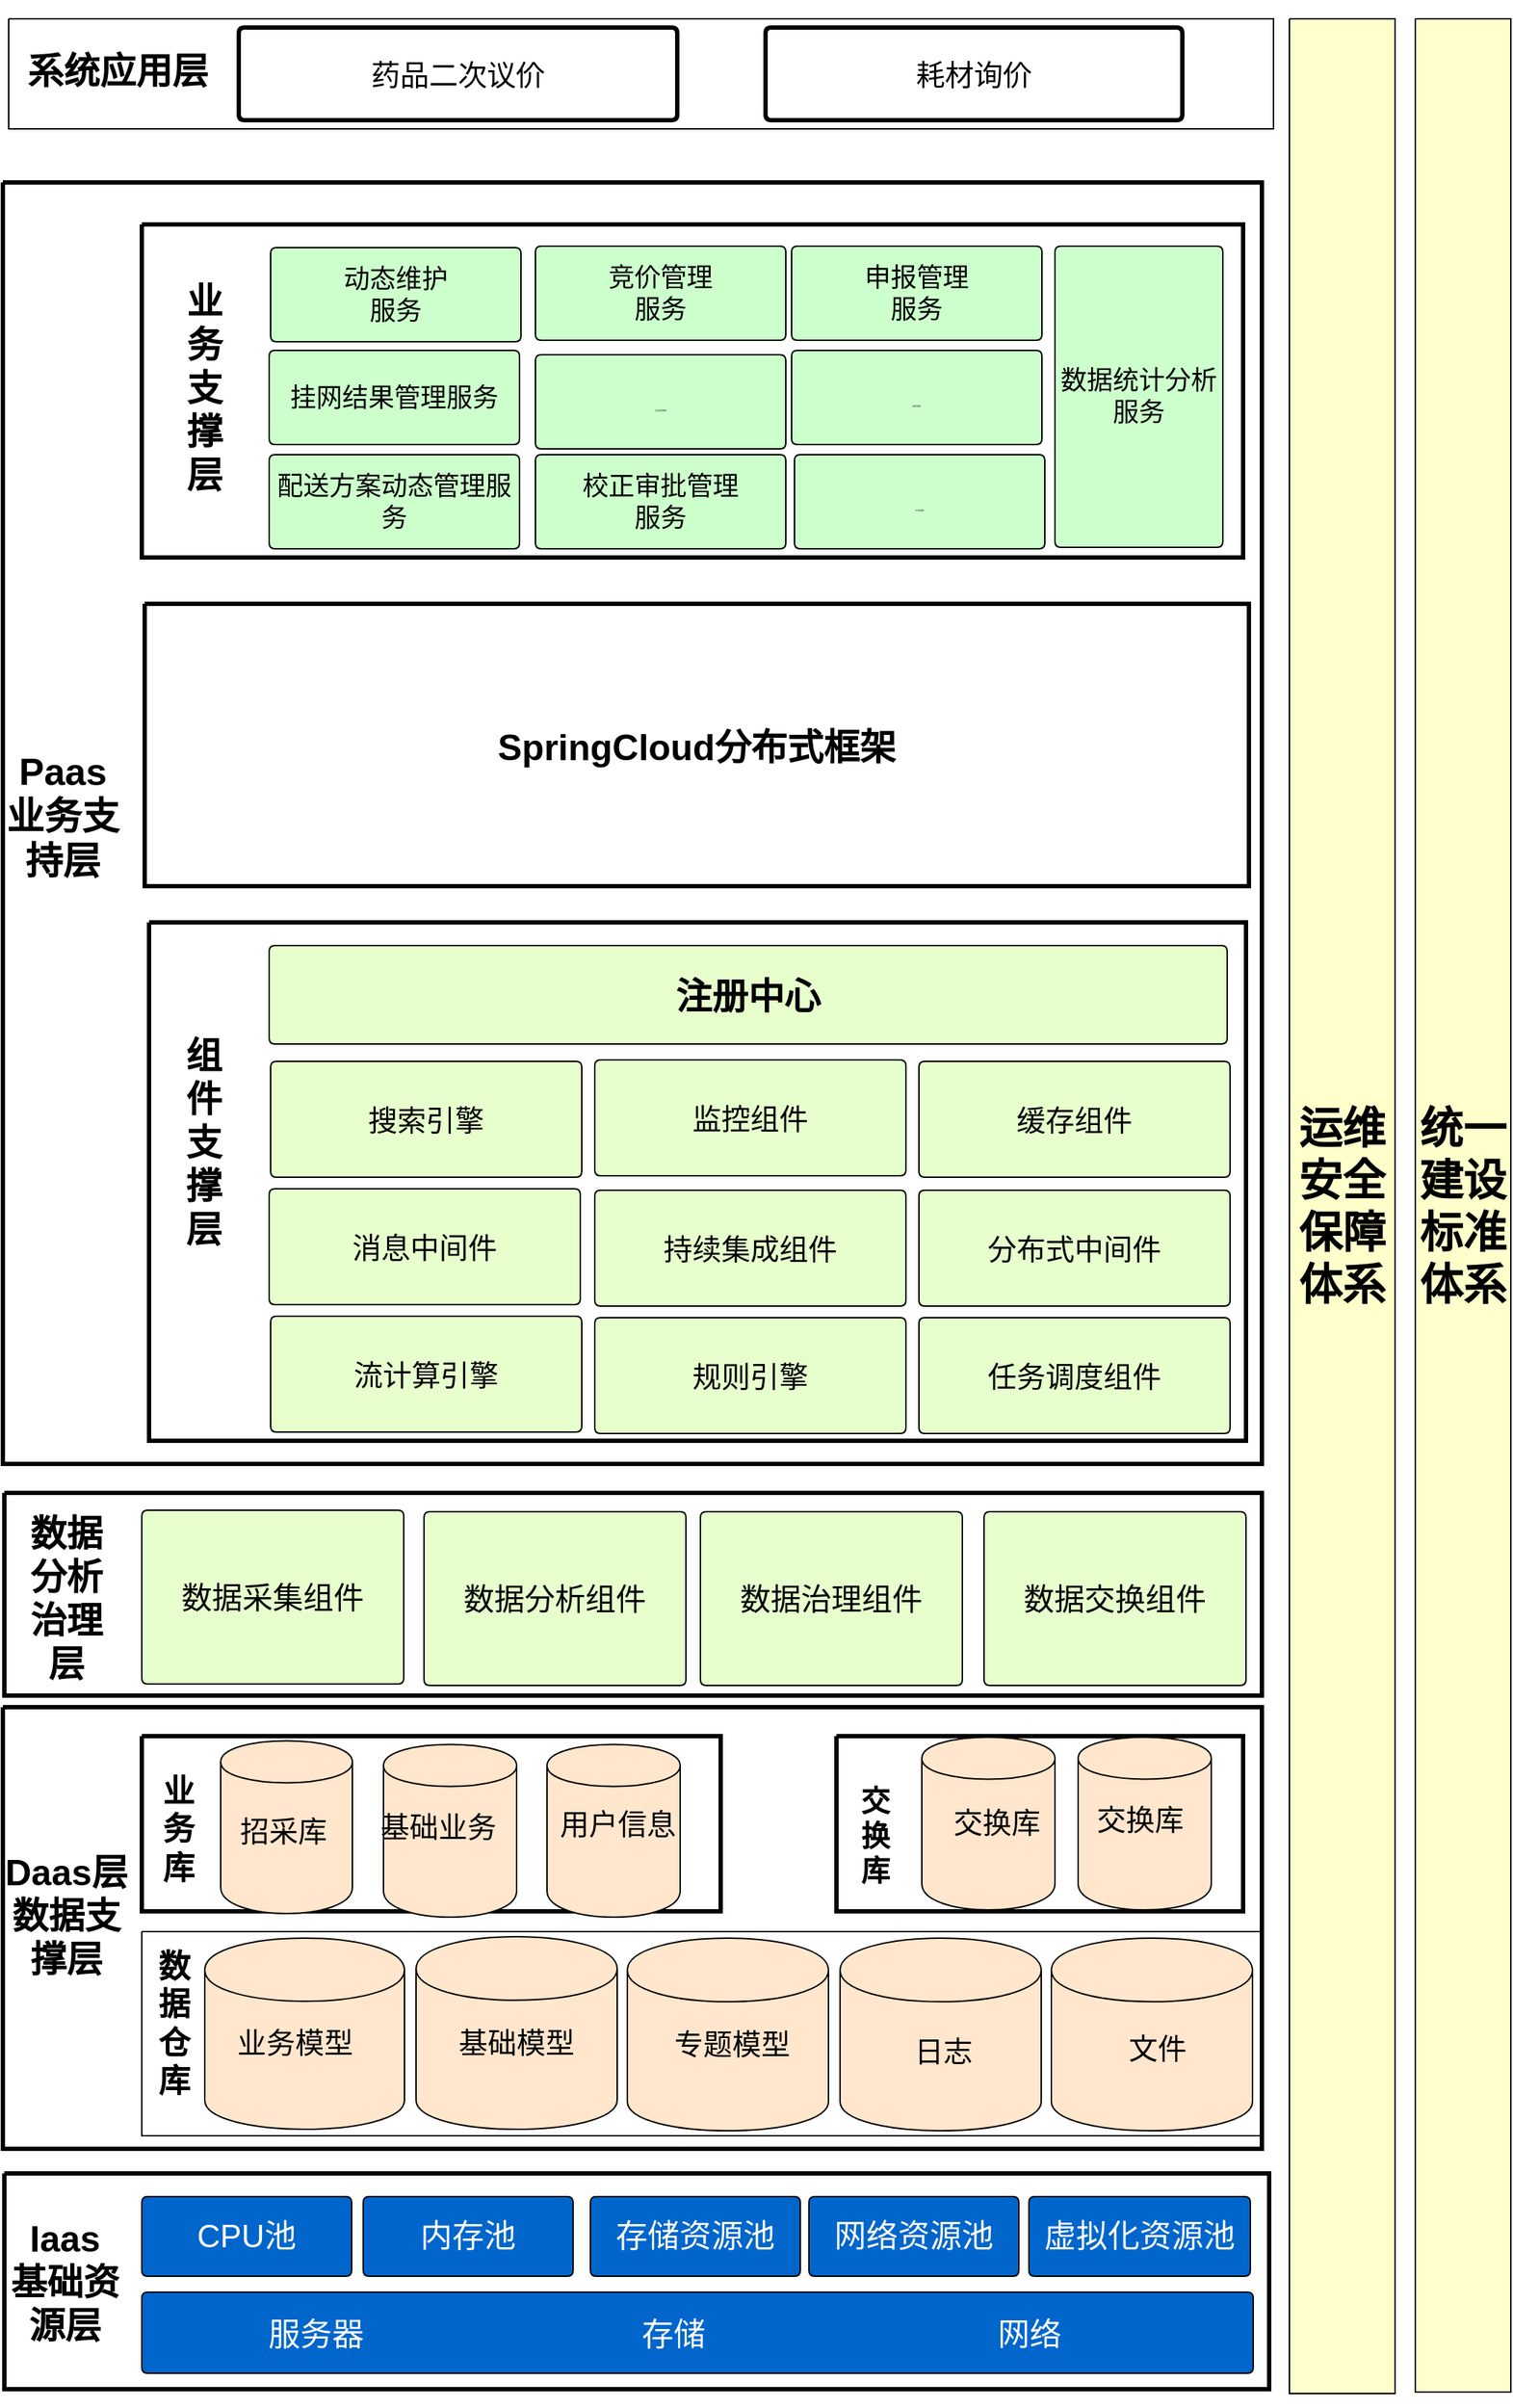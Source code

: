 <mxfile version="22.1.8" type="github">
  <diagram name="画布1" id="画布1">
    <mxGraphModel dx="1434" dy="758" grid="1" gridSize="10" guides="1" tooltips="1" connect="1" arrows="1" fold="1" page="1" pageScale="1" pageWidth="827" pageHeight="1169" math="0" shadow="0">
      <root>
        <mxCell id="0" />
        <mxCell id="1" parent="0" />
        <UserObject label="" tags="Background" id="2">
          <mxCell style="vsdxID=1;fillColor=#ffffff;gradientColor=none;shape=stencil(nZBRDoQgDERP03+WHsHFe5iISyOCQdT19kIaIxq//Jtp3zTpAFaTaUYNUkwx+F6v1EYD+AUpyRkdKCYFqACrzgf9C352LfuxyWRWg1/yhT/nRE5IsZWuZtCSK8CPeI0e/hF+jV7AJM4PO7KWCyr390bSiNtEtQM=);strokeColor=#000000;strokeWidth=3;spacingTop=-3;spacingBottom=-3;spacingLeft=-3;spacingRight=-3;points=[];labelBackgroundColor=none;rounded=0;html=1;whiteSpace=wrap;" parent="1" vertex="1">
            <mxGeometry x="127" y="285" width="870" height="885" as="geometry" />
          </mxCell>
        </UserObject>
        <UserObject label="" tags="Background" id="3">
          <mxCell style="vsdxID=2;fillColor=#FFFFFF;gradientColor=none;shape=stencil(nZBRDoQgDERP03+WHsHFe5iISyOCQdT19kIaIxq//Jtp3zTpAFaTaUYNUkwx+F6v1EYD+AUpyRkdKCYFqACrzgf9C352LfuxyWRWg1/yhT/nRE5IsZWuZtCSK8CPeI0e/hF+jV7AJM4PO7KWCyr390bSiNtEtQM=);strokeColor=#000000;strokeWidth=3;spacingTop=-3;spacingBottom=-3;spacingLeft=-3;spacingRight=-3;points=[];labelBackgroundColor=none;rounded=0;html=1;whiteSpace=wrap;" parent="1" vertex="1">
            <mxGeometry x="127" y="1338" width="870" height="305" as="geometry" />
          </mxCell>
        </UserObject>
        <UserObject label="" tags="Background" id="4">
          <mxCell style="vsdxID=3;fillColor=#ffffff;gradientColor=none;shape=stencil(nZBRDoQgDERP03+WHsHFe5iISyOCQdT19kIaIxq//Jtp3zTpAFaTaUYNUkwx+F6v1EYD+AUpyRkdKCYFqACrzgf9C352LfuxyWRWg1/yhT/nRE5IsZWuZtCSK8CPeI0e/hF+jV7AJM4PO7KWCyr390bSiNtEtQM=);strokeColor=#000000;strokeWidth=3;spacingTop=-3;spacingBottom=-3;spacingLeft=-3;spacingRight=-3;points=[];labelBackgroundColor=none;rounded=0;html=1;whiteSpace=wrap;" parent="1" vertex="1">
            <mxGeometry x="128" y="1660" width="874" height="149" as="geometry" />
          </mxCell>
        </UserObject>
        <UserObject label="" tags="Background" id="5">
          <mxCell style="vsdxID=4;fillColor=#FFFFFF;gradientColor=none;shape=stencil(nZBRDoQgDERP03+WHsHFe5iISyOCQdT19kIaIxq//Jtp3zTpAFaTaUYNUkwx+F6v1EYD+AUpyRkdKCYFqACrzgf9C352LfuxyWRWg1/yhT/nRE5IsZWuZtCSK8CPeI0e/hF+jV7AJM4PO7KWCyr390bSiNtEtQM=);strokeColor=#000000;strokeWidth=3;spacingTop=-3;spacingBottom=-3;spacingLeft=-3;spacingRight=-3;points=[];labelBackgroundColor=none;rounded=0;html=1;whiteSpace=wrap;" parent="1" vertex="1">
            <mxGeometry x="223" y="1358" width="400" height="121" as="geometry" />
          </mxCell>
        </UserObject>
        <UserObject label="" tags="Background" id="6">
          <mxCell style="vsdxID=5;rotation=270;fillColor=#ffe6cc;gradientColor=none;shape=stencil(nZPRFoIgDIafhss8sOXRe7P38CQmJ1MPatnbJ2EJaFndbfBt/zYGwajJk5oToE0rqxO/irTNCe4IgChzLkU7WARjglFWSX6UVVem2q8TRSrrXF1Uhl7HMV+FAL1plz68vSYLURpkGHjq7h186KTOy8bEFL1tOPLMDKA9LCCvsyeEc1m0mcUynYYc1q1y49sVTvLgAGC3gI4ars7v06TtN/lx0gHzwGnDacIk/p/zF7qz8S0or+taqoMx7W4mikKvvnnv7vpwpP8Jxnc=);strokeColor=#000000;spacingTop=-3;spacingBottom=-3;spacingLeft=-3;spacingRight=-3;points=[];labelBackgroundColor=none;rounded=0;html=1;whiteSpace=wrap;" parent="1" vertex="1">
            <mxGeometry x="263" y="1375" width="120" height="91" as="geometry" />
          </mxCell>
        </UserObject>
        <UserObject label="" tags="Background" id="7">
          <mxCell style="vsdxID=6;rotation=270;fillColor=#ffe6cc;gradientColor=none;shape=stencil(nZPRFoIgDIafhss8sOXRe7P38CQmJ1MPatnbJ2EJaFndbfBt/zYGwajJk5oToE0rqxO/irTNCe4IgChzLkU7WARjglFWSX6UVVem2q8TRSrrXF1Uhl7HMV+FAL1plz68vSYLURpkGHjq7h186KTOy8bEFL1tOPLMDKA9LCCvsyeEc1m0mcUynYYc1q1y49sVTvLgAGC3gI4ars7v06TtN/lx0gHzwGnDacIk/p/zF7qz8S0or+taqoMx7W4mikKvvnnv7vpwpP8Jxnc=);strokeColor=#000000;spacingTop=-3;spacingBottom=-3;spacingLeft=-3;spacingRight=-3;points=[];labelBackgroundColor=none;rounded=0;html=1;whiteSpace=wrap;" parent="1" vertex="1">
            <mxGeometry x="376" y="1377" width="120" height="92" as="geometry" />
          </mxCell>
        </UserObject>
        <UserObject label="" tags="Background" id="8">
          <mxCell style="vsdxID=7;rotation=270;fillColor=#ffe6cc;gradientColor=none;shape=stencil(nZPRFoIgDIafhss8sOXRe7P38CQmJ1MPatnbJ2EJaFndbfBt/zYGwajJk5oToE0rqxO/irTNCe4IgChzLkU7WARjglFWSX6UVVem2q8TRSrrXF1Uhl7HMV+FAL1plz68vSYLURpkGHjq7h186KTOy8bEFL1tOPLMDKA9LCCvsyeEc1m0mcUynYYc1q1y49sVTvLgAGC3gI4ars7v06TtN/lx0gHzwGnDacIk/p/zF7qz8S0or+taqoMx7W4mikKvvnnv7vpwpP8Jxnc=);strokeColor=#000000;spacingTop=-3;spacingBottom=-3;spacingLeft=-3;spacingRight=-3;points=[];labelBackgroundColor=none;rounded=0;html=1;whiteSpace=wrap;" parent="1" vertex="1">
            <mxGeometry x="489" y="1377" width="120" height="92" as="geometry" />
          </mxCell>
        </UserObject>
        <UserObject label="&lt;div style=&quot;font-size: 1px&quot;&gt;&lt;p style=&quot;text-align:center;margin-left:0;margin-right:0;margin-top:0px;margin-bottom:0px;text-indent:0;vertical-align:middle;direction:ltr;&quot;&gt;&lt;font style=&quot;font-size:22px;font-family:0;color:#ffffff;direction:ltr;letter-spacing:0px;line-height:120%;opacity:1&quot;&gt;CPU池&lt;/font&gt;&lt;/p&gt;&lt;/div&gt;" tags="Background" id="9">
          <mxCell style="verticalAlign=middle;align=center;overflow=width;vsdxID=8;fillColor=#0066cc;gradientColor=none;shape=stencil(lZLbEoIgEIafhlsHlyama7P3cEYMJhPDQ/b2QWsJ6jDT3R5++P6FJSzrZNEKArTrjb6Jpyp7SdiZAKhGCqN6GxGWE5ZV2oir0UNTYt4WTumiux7dDROeo+4E0BdmPAH+KVxQ+xiK0mnTUBymE2AKCT/OAvAF8121ajzuyaIOAZtGwCmNo5c+7A8Swhf5bMZaZ//gf4WvAX+claddB95b7arjD7/Br6bfzBPC439ug2VZKlXXuGt+f71ctoSLyfI3);strokeColor=#000000;spacingTop=-3;spacingBottom=-3;spacingLeft=-3;spacingRight=-3;points=[];labelBackgroundColor=none;rounded=0;html=1;whiteSpace=wrap;" parent="1" vertex="1">
            <mxGeometry x="223" y="1676" width="145" height="55" as="geometry" />
          </mxCell>
        </UserObject>
        <UserObject label="&lt;div style=&quot;font-size: 1px&quot;&gt;&lt;p style=&quot;text-align:center;margin-left:0;margin-right:0;margin-top:0px;margin-bottom:0px;text-indent:0;vertical-align:middle;direction:ltr;&quot;&gt;&lt;font style=&quot;font-size:22px;font-family:0;color:#ffffff;direction:ltr;letter-spacing:0px;line-height:120%;opacity:1&quot;&gt;内存池&lt;/font&gt;&lt;/p&gt;&lt;/div&gt;" tags="Background" id="10">
          <mxCell style="verticalAlign=middle;align=center;overflow=width;vsdxID=9;fillColor=#0066cc;gradientColor=none;shape=stencil(lZLbEoIgEIafhlsHlyama7P3cEYMJhPDQ/b2QWsJ6jDT3R5++P6FJSzrZNEKArTrjb6Jpyp7SdiZAKhGCqN6GxGWE5ZV2oir0UNTYt4WTumiux7dDROeo+4E0BdmPAH+KVxQ+xiK0mnTUBymE2AKCT/OAvAF8121ajzuyaIOAZtGwCmNo5c+7A8Swhf5bMZaZ//gf4WvAX+claddB95b7arjD7/Br6bfzBPC439ug2VZKlXXuGt+f71ctoSLyfI3);strokeColor=#000000;spacingTop=-3;spacingBottom=-3;spacingLeft=-3;spacingRight=-3;points=[];labelBackgroundColor=none;rounded=0;html=1;whiteSpace=wrap;" parent="1" vertex="1">
            <mxGeometry x="376" y="1676" width="145" height="55" as="geometry" />
          </mxCell>
        </UserObject>
        <UserObject label="&lt;div style=&quot;font-size: 1px&quot;&gt;&lt;p style=&quot;text-align:center;margin-left:0;margin-right:0;margin-top:0px;margin-bottom:0px;text-indent:0;vertical-align:middle;direction:ltr;&quot;&gt;&lt;font style=&quot;font-size:22px;font-family:0;color:#ffffff;direction:ltr;letter-spacing:0px;line-height:120%;opacity:1&quot;&gt;存储资源池&lt;/font&gt;&lt;/p&gt;&lt;/div&gt;" tags="Background" id="11">
          <mxCell style="verticalAlign=middle;align=center;overflow=width;vsdxID=10;fillColor=#0066cc;gradientColor=none;shape=stencil(lZLbEoIgEIafhlsHlyama7P3cEYMJhPDQ/b2QWsJ6jDT3R5++P6FJSzrZNEKArTrjb6Jpyp7SdiZAKhGCqN6GxGWE5ZV2oir0UNTYt4WTumiux7dDROeo+4E0BdmPAH+KVxQ+xiK0mnTUBymE2AKCT/OAvAF8121ajzuyaIOAZtGwCmNo5c+7A8Swhf5bMZaZ//gf4WvAX+claddB95b7arjD7/Br6bfzBPC439ug2VZKlXXuGt+f71ctoSLyfI3);strokeColor=#000000;spacingTop=-3;spacingBottom=-3;spacingLeft=-3;spacingRight=-3;points=[];labelBackgroundColor=none;rounded=0;html=1;whiteSpace=wrap;" parent="1" vertex="1">
            <mxGeometry x="533" y="1676" width="145" height="55" as="geometry" />
          </mxCell>
        </UserObject>
        <UserObject label="&lt;div style=&quot;font-size: 1px&quot;&gt;&lt;p style=&quot;text-align:center;margin-left:0;margin-right:0;margin-top:0px;margin-bottom:0px;text-indent:0;vertical-align:middle;direction:ltr;&quot;&gt;&lt;font style=&quot;font-size:22px;font-family:0;color:#ffffff;direction:ltr;letter-spacing:0px;line-height:120%;opacity:1&quot;&gt;网络资源池&lt;/font&gt;&lt;/p&gt;&lt;/div&gt;" tags="Background" id="12">
          <mxCell style="verticalAlign=middle;align=center;overflow=width;vsdxID=11;fillColor=#0066cc;gradientColor=none;shape=stencil(lZLbEoIgEIafhlsHlyama7P3cEYMJhPDQ/b2QWsJ6jDT3R5++P6FJSzrZNEKArTrjb6Jpyp7SdiZAKhGCqN6GxGWE5ZV2oir0UNTYt4WTumiux7dDROeo+4E0BdmPAH+KVxQ+xiK0mnTUBymE2AKCT/OAvAF8121ajzuyaIOAZtGwCmNo5c+7A8Swhf5bMZaZ//gf4WvAX+claddB95b7arjD7/Br6bfzBPC439ug2VZKlXXuGt+f71ctoSLyfI3);strokeColor=#000000;spacingTop=-3;spacingBottom=-3;spacingLeft=-3;spacingRight=-3;points=[];labelBackgroundColor=none;rounded=0;html=1;whiteSpace=wrap;" parent="1" vertex="1">
            <mxGeometry x="684" y="1676" width="145" height="55" as="geometry" />
          </mxCell>
        </UserObject>
        <UserObject label="&lt;div style=&quot;font-size: 1px&quot;&gt;&lt;p style=&quot;text-align:center;margin-left:0;margin-right:0;margin-top:0px;margin-bottom:0px;text-indent:0;vertical-align:middle;direction:ltr;&quot;&gt;&lt;font style=&quot;font-size:22px;font-family:0;color:#ffffff;direction:ltr;letter-spacing:0px;line-height:120%;opacity:1&quot;&gt;虚拟化资源池&lt;/font&gt;&lt;/p&gt;&lt;/div&gt;" tags="Background" id="13">
          <mxCell style="verticalAlign=middle;align=center;overflow=width;vsdxID=12;fillColor=#0066cc;gradientColor=none;shape=stencil(lVLRDoIwDPyavS6jTVx4RvwPEoYsIsOBin8vsygbkCW+9drr7tqVYdbXRacYiH6w5qKeuhxqhkcGoNtaWT1MEcOcYVYZq87W3NuScFc4pouu5uFeGKlPuA4QL0KSg/wkTsS93YvScZOQHMIRCAI/JDMBfML8VqNbTzeVHNNAW0SEExGXXuqwP0govtBnM8Al/iP/S3wN+OOsPO068Ha1y44vfiO/mn4zTyge//MpWI6l0k1Dt+bX18c1pegwMX8D);strokeColor=#000000;spacingTop=-3;spacingBottom=-3;spacingLeft=-3;spacingRight=-3;points=[];labelBackgroundColor=none;rounded=0;html=1;whiteSpace=wrap;" parent="1" vertex="1">
            <mxGeometry x="836" y="1676" width="153" height="55" as="geometry" />
          </mxCell>
        </UserObject>
        <UserObject label="&lt;div style=&quot;font-size: 1px&quot;&gt;&lt;p style=&quot;text-align:center;margin-left:0;margin-right:0;margin-top:0px;margin-bottom:0px;text-indent:0;vertical-align:middle;direction:ltr;&quot;&gt;&lt;font style=&quot;font-size:25px;font-family:0;color:#000000;direction:ltr;letter-spacing:0px;line-height:120%;opacity:1&quot;&gt;&lt;b&gt;Iaas&lt;br/&gt;&lt;/b&gt;&lt;/font&gt;&lt;font style=&quot;font-size:25px;font-family:0;color:#000000;direction:ltr;letter-spacing:0px;line-height:120%;opacity:1&quot;&gt;&lt;b&gt;基础资源层&lt;/b&gt;&lt;/font&gt;&lt;/p&gt;&lt;/div&gt;" tags="Background" id="14">
          <mxCell style="verticalAlign=middle;align=center;overflow=width;vsdxID=13;fillColor=none;gradientColor=none;shape=stencil(nZBLDoAgDAVP0z3SIyjeg0SURgWD+Lu9EGL8xBW7N828Ji1gOWs5KeBs9s72aqPGa8AKOCejlSMfEqAALFvrVOfsYprEk4xmTKNd44Y99VhscHY8qU7iQOYhFixbvfhXzlZfYgj3hQG+54dReh2KEw==);strokeColor=none;strokeWidth=0;spacingTop=-3;spacingBottom=-3;spacingLeft=-3;spacingRight=-3;points=[];labelBackgroundColor=none;rounded=0;html=1;whiteSpace=wrap;" parent="1" vertex="1">
            <mxGeometry x="131" y="1647" width="78" height="174" as="geometry" />
          </mxCell>
        </UserObject>
        <UserObject label="&lt;div style=&quot;font-size: 1px&quot;&gt;&lt;p style=&quot;text-align:center;margin-left:0;margin-right:0;margin-top:0px;margin-bottom:0px;text-indent:0;vertical-align:middle;direction:ltr;&quot;&gt;&lt;font style=&quot;font-size:26px;font-family:0;color:#000000;direction:ltr;letter-spacing:0px;line-height:120%;opacity:1&quot;&gt;&lt;b&gt;Paas&lt;br/&gt;&lt;/b&gt;&lt;/font&gt;&lt;font style=&quot;font-size:26px;font-family:0;color:#000000;direction:ltr;letter-spacing:0px;line-height:120%;opacity:1&quot;&gt;&lt;b&gt;业务支持层&lt;/b&gt;&lt;/font&gt;&lt;/p&gt;&lt;/div&gt;" tags="Background" id="15">
          <mxCell style="verticalAlign=middle;align=center;overflow=width;vsdxID=14;fillColor=none;gradientColor=none;shape=stencil(nZBLDoAgDAVP0z3SIyjeg0SURgWD+Lu9EGL8xBW7N828Ji1gOWs5KeBs9s72aqPGa8AKOCejlSMfEqAALFvrVOfsYprEk4xmTKNd44Y99VhscHY8qU7iQOYhFixbvfhXzlZfYgj3hQG+54dReh2KEw==);strokeColor=none;strokeWidth=0;spacingTop=-3;spacingBottom=-3;spacingLeft=-3;spacingRight=-3;points=[];labelBackgroundColor=none;rounded=0;html=1;whiteSpace=wrap;" parent="1" vertex="1">
            <mxGeometry x="125" y="588" width="87" height="269" as="geometry" />
          </mxCell>
        </UserObject>
        <UserObject label="&lt;div style=&quot;font-size: 1px&quot;&gt;&lt;p style=&quot;text-align:center;margin-left:0;margin-right:0;margin-top:0px;margin-bottom:0px;text-indent:0;vertical-align:middle;direction:ltr;&quot;&gt;&lt;font style=&quot;font-size:20px;font-family:0;color:#000000;direction:ltr;letter-spacing:0px;line-height:120%;opacity:1&quot;&gt;招采库&lt;/font&gt;&lt;/p&gt;&lt;/div&gt;" tags="Background" id="16">
          <mxCell style="verticalAlign=middle;align=center;overflow=width;vsdxID=15;fillColor=none;gradientColor=none;shape=stencil(nZBLDoAgDAVP0z3SIyjeg0SURgWD+Lu9EGL8xBW7N828Ji1gOWs5KeBs9s72aqPGa8AKOCejlSMfEqAALFvrVOfsYprEk4xmTKNd44Y99VhscHY8qU7iQOYhFixbvfhXzlZfYgj3hQG+54dReh2KEw==);strokeColor=none;strokeWidth=0;spacingTop=-3;spacingBottom=-3;spacingLeft=-3;spacingRight=-3;points=[];labelBackgroundColor=none;rounded=0;html=1;whiteSpace=wrap;" parent="1" vertex="1">
            <mxGeometry x="241" y="1403" width="160" height="40" as="geometry" />
          </mxCell>
        </UserObject>
        <UserObject label="&lt;div style=&quot;font-size: 1px&quot;&gt;&lt;p style=&quot;text-align:center;margin-left:0;margin-right:0;margin-top:0px;margin-bottom:0px;text-indent:0;vertical-align:middle;direction:ltr;&quot;&gt;&lt;font style=&quot;font-size:20px;font-family:0;color:#000000;direction:ltr;letter-spacing:0px;line-height:120%;opacity:1&quot;&gt;基础业务&lt;/font&gt;&lt;/p&gt;&lt;/div&gt;" tags="Background" id="17">
          <mxCell style="verticalAlign=middle;align=center;overflow=width;vsdxID=16;fillColor=none;gradientColor=none;shape=stencil(nZBLDoAgDAVP0z3SIyjeg0SURgWD+Lu9EGL8xBW7N828Ji1gOWs5KeBs9s72aqPGa8AKOCejlSMfEqAALFvrVOfsYprEk4xmTKNd44Y99VhscHY8qU7iQOYhFixbvfhXzlZfYgj3hQG+54dReh2KEw==);strokeColor=none;strokeWidth=0;spacingTop=-3;spacingBottom=-3;spacingLeft=-3;spacingRight=-3;points=[];labelBackgroundColor=none;rounded=0;html=1;whiteSpace=wrap;" parent="1" vertex="1">
            <mxGeometry x="348" y="1400" width="160" height="40" as="geometry" />
          </mxCell>
        </UserObject>
        <UserObject label="&lt;div style=&quot;font-size: 1px&quot;&gt;&lt;p style=&quot;text-align:center;margin-left:0;margin-right:0;margin-top:0px;margin-bottom:0px;text-indent:0;vertical-align:middle;direction:ltr;&quot;&gt;&lt;font style=&quot;font-size:20px;font-family:0;color:#000000;direction:ltr;letter-spacing:0px;line-height:120%;opacity:1&quot;&gt;用户信息&lt;/font&gt;&lt;/p&gt;&lt;/div&gt;" tags="Background" id="18">
          <mxCell style="verticalAlign=middle;align=center;overflow=width;vsdxID=17;fillColor=none;gradientColor=none;shape=stencil(nZBLDoAgDAVP0z3SIyjeg0SURgWD+Lu9EGL8xBW7N828Ji1gOWs5KeBs9s72aqPGa8AKOCejlSMfEqAALFvrVOfsYprEk4xmTKNd44Y99VhscHY8qU7iQOYhFixbvfhXzlZfYgj3hQG+54dReh2KEw==);strokeColor=none;strokeWidth=0;spacingTop=-3;spacingBottom=-3;spacingLeft=-3;spacingRight=-3;points=[];labelBackgroundColor=none;rounded=0;html=1;whiteSpace=wrap;" parent="1" vertex="1">
            <mxGeometry x="472" y="1398" width="160" height="40" as="geometry" />
          </mxCell>
        </UserObject>
        <UserObject label="" tags="Background" id="19">
          <mxCell style="vsdxID=18;fillColor=#0066cc;gradientColor=none;shape=stencil(lVLREoIgEPwaXhk8aopns/9wRkwmE0Ms+/skKAEdZnq7vdtj945DNB+asucIyKCVvPKnqHSD6AkBiK7hSug5QrRANK+l4hclx66yuC8N00Q3+TAvTLaPmA4gL4sOmLBP4my597GsDDcLySGcwEG8B0cAn+DeakXn6TKGd8dAmySEM5KWXuqwPUgovtCdGcAs+0f+l/ga8MeJPG068Ha1yU4vfiUfTb+aJxJP/vkcLMdSi7a1t+bX4+OaU/YwafEG);strokeColor=#000000;spacingTop=-3;spacingBottom=-3;spacingLeft=-3;spacingRight=-3;points=[];labelBackgroundColor=none;rounded=0;html=1;whiteSpace=wrap;" parent="1" vertex="1">
            <mxGeometry x="223" y="1742" width="768" height="56" as="geometry" />
          </mxCell>
        </UserObject>
        <UserObject label="&lt;div style=&quot;font-size: 1px&quot;&gt;&lt;p style=&quot;text-align:center;margin-left:0;margin-right:0;margin-top:0px;margin-bottom:0px;text-indent:0;vertical-align:middle;direction:ltr;&quot;&gt;&lt;font style=&quot;font-size:22px;font-family:0;color:#ffffff;direction:ltr;letter-spacing:0px;line-height:120%;opacity:1&quot;&gt;服务器&lt;/font&gt;&lt;/p&gt;&lt;/div&gt;" tags="Background" id="20">
          <mxCell style="verticalAlign=middle;align=center;overflow=width;vsdxID=19;fillColor=none;gradientColor=none;shape=stencil(nZBLDoAgDAVP0z3SIyjeg0SURgWD+Lu9EGL8xBW7N828Ji1gOWs5KeBs9s72aqPGa8AKOCejlSMfEqAALFvrVOfsYprEk4xmTKNd44Y99VhscHY8qU7iQOYhFixbvfhXzlZfYgj3hQG+54dReh2KEw==);strokeColor=none;strokeWidth=0;spacingTop=-3;spacingBottom=-3;spacingLeft=-3;spacingRight=-3;points=[];labelBackgroundColor=none;rounded=0;html=1;whiteSpace=wrap;" parent="1" vertex="1">
            <mxGeometry x="286" y="1758" width="115" height="25" as="geometry" />
          </mxCell>
        </UserObject>
        <UserObject label="&lt;div style=&quot;font-size: 1px&quot;&gt;&lt;p style=&quot;text-align:center;margin-left:0;margin-right:0;margin-top:0px;margin-bottom:0px;text-indent:0;vertical-align:middle;direction:ltr;&quot;&gt;&lt;font style=&quot;font-size:22px;font-family:0;color:#ffffff;direction:ltr;letter-spacing:0px;line-height:120%;opacity:1&quot;&gt;存储&lt;/font&gt;&lt;/p&gt;&lt;/div&gt;" tags="Background" id="21">
          <mxCell style="verticalAlign=middle;align=center;overflow=width;vsdxID=20;fillColor=none;gradientColor=none;shape=stencil(nZBLDoAgDAVP0z3SIyjeg0SURgWD+Lu9EGL8xBW7N828Ji1gOWs5KeBs9s72aqPGa8AKOCejlSMfEqAALFvrVOfsYprEk4xmTKNd44Y99VhscHY8qU7iQOYhFixbvfhXzlZfYgj3hQG+54dReh2KEw==);strokeColor=none;strokeWidth=0;spacingTop=-3;spacingBottom=-3;spacingLeft=-3;spacingRight=-3;points=[];labelBackgroundColor=none;rounded=0;html=1;whiteSpace=wrap;" parent="1" vertex="1">
            <mxGeometry x="533" y="1758" width="115" height="25" as="geometry" />
          </mxCell>
        </UserObject>
        <UserObject label="&lt;div style=&quot;font-size: 1px&quot;&gt;&lt;p style=&quot;text-align:center;margin-left:0;margin-right:0;margin-top:0px;margin-bottom:0px;text-indent:0;vertical-align:middle;direction:ltr;&quot;&gt;&lt;font style=&quot;font-size:22px;font-family:0;color:#ffffff;direction:ltr;letter-spacing:0px;line-height:120%;opacity:1&quot;&gt;网络&lt;/font&gt;&lt;/p&gt;&lt;/div&gt;" tags="Background" id="22">
          <mxCell style="verticalAlign=middle;align=center;overflow=width;vsdxID=21;fillColor=none;gradientColor=none;shape=stencil(nZBLDoAgDAVP0z3SIyjeg0SURgWD+Lu9EGL8xBW7N828Ji1gOWs5KeBs9s72aqPGa8AKOCejlSMfEqAALFvrVOfsYprEk4xmTKNd44Y99VhscHY8qU7iQOYhFixbvfhXzlZfYgj3hQG+54dReh2KEw==);strokeColor=none;strokeWidth=0;spacingTop=-3;spacingBottom=-3;spacingLeft=-3;spacingRight=-3;points=[];labelBackgroundColor=none;rounded=0;html=1;whiteSpace=wrap;" parent="1" vertex="1">
            <mxGeometry x="779" y="1758" width="115" height="25" as="geometry" />
          </mxCell>
        </UserObject>
        <UserObject label="&lt;div style=&quot;font-size: 1px&quot;&gt;&lt;p style=&quot;text-align:center;margin-left:0;margin-right:0;margin-top:0px;margin-bottom:0px;text-indent:0;vertical-align:middle;direction:ltr;&quot;&gt;&lt;font style=&quot;font-size:25px;font-family:0;color:#000000;direction:ltr;letter-spacing:0px;line-height:120%;opacity:1&quot;&gt;&lt;b&gt;Daas层&lt;br/&gt;&lt;/b&gt;&lt;/font&gt;&lt;font style=&quot;font-size:25px;font-family:0;color:#000000;direction:ltr;letter-spacing:0px;line-height:120%;opacity:1&quot;&gt;&lt;b&gt;数据支撑层&lt;/b&gt;&lt;/font&gt;&lt;/p&gt;&lt;/div&gt;" tags="Background" id="23">
          <mxCell style="verticalAlign=middle;align=center;overflow=width;vsdxID=22;fillColor=none;gradientColor=none;shape=stencil(nZBLDoAgDAVP0z3SIyjeg0SURgWD+Lu9EGL8xBW7N828Ji1gOWs5KeBs9s72aqPGa8AKOCejlSMfEqAALFvrVOfsYprEk4xmTKNd44Y99VhscHY8qU7iQOYhFixbvfhXzlZfYgj3hQG+54dReh2KEw==);strokeColor=none;strokeWidth=0;spacingTop=-3;spacingBottom=-3;spacingLeft=-3;spacingRight=-3;points=[];labelBackgroundColor=none;rounded=0;html=1;whiteSpace=wrap;" parent="1" vertex="1">
            <mxGeometry x="128" y="1389" width="86" height="183" as="geometry" />
          </mxCell>
        </UserObject>
        <UserObject label="" tags="Background" id="24">
          <mxCell style="vsdxID=23;fillColor=#FFFFFF;gradientColor=none;shape=stencil(nZBRDoQgDERP03+WHsHFe5iISyOCQdT19kIaIxq//Jtp3zTpAFaTaUYNUkwx+F6v1EYD+AUpyRkdKCYFqACrzgf9C352LfuxyWRWg1/yhT/nRE5IsZWuZtCSK8CPeI0e/hF+jV7AJM4PO7KWCyr390bSiNtEtQM=);strokeColor=#000000;spacingTop=-3;spacingBottom=-3;spacingLeft=-3;spacingRight=-3;points=[];labelBackgroundColor=none;rounded=0;html=1;whiteSpace=wrap;" parent="1" vertex="1">
            <mxGeometry x="223" y="1493" width="773" height="141" as="geometry" />
          </mxCell>
        </UserObject>
        <UserObject label="" tags="Background" id="25">
          <mxCell style="vsdxID=24;rotation=270;fillColor=#ffe6cc;gradientColor=none;shape=stencil(nZNBEoIwDEVP06VMm4i4R7wHI0U6IjAFFG8vtShtQRjdJe1LfvoJBMM6iytOgNaNLC/8LpImI3ggAKLIuBRNHxGMCIZpKflZlm2R6LyKFamia3lTHTpdx3xVAvShU/rKjprMRWGQe/AC9h0+tVL3ZUNjuvUCGHhmFtAOZpDP2RvCqSzazOyYzoMc1p1y49sTjvLgAGA/AR01XPVvyWn7m/zo9I55jCz5bAD/u7yuOvFuqruuamn2wbi3qchzvfbmvbvn/ZH+RzB6Ag==);strokeColor=#000000;spacingTop=-3;spacingBottom=-3;spacingLeft=-3;spacingRight=-3;points=[];labelBackgroundColor=none;rounded=0;html=1;whiteSpace=wrap;" parent="1" vertex="1">
            <mxGeometry x="415" y="1493" width="134" height="139" as="geometry" />
          </mxCell>
        </UserObject>
        <UserObject label="&lt;div style=&quot;font-size: 1px&quot;&gt;&lt;p style=&quot;text-align:center;margin-left:0;margin-right:0;margin-top:0px;margin-bottom:0px;text-indent:0;vertical-align:middle;direction:ltr;&quot;&gt;&lt;font style=&quot;font-size:22px;font-family:0;color:#000000;direction:ltr;letter-spacing:0px;line-height:120%;opacity:1&quot;&gt;&lt;b&gt;业务库&lt;/b&gt;&lt;/font&gt;&lt;/p&gt;&lt;/div&gt;" tags="Background" id="26">
          <mxCell style="verticalAlign=middle;align=center;overflow=width;vsdxID=25;fillColor=none;gradientColor=none;shape=stencil(nZBLDoAgDAVP0z3SIyjeg0SURgWD+Lu9EGL8xBW7N828Ji1gOWs5KeBs9s72aqPGa8AKOCejlSMfEqAALFvrVOfsYprEk4xmTKNd44Y99VhscHY8qU7iQOYhFixbvfhXzlZfYgj3hQG+54dReh2KEw==);strokeColor=none;strokeWidth=0;spacingTop=-3;spacingBottom=-3;spacingLeft=-3;spacingRight=-3;points=[];labelBackgroundColor=none;rounded=0;html=1;whiteSpace=wrap;" parent="1" vertex="1">
            <mxGeometry x="230" y="1364" width="37" height="118" as="geometry" />
          </mxCell>
        </UserObject>
        <UserObject label="" tags="Background" id="27">
          <mxCell style="vsdxID=26;fillColor=#FFFFFF;gradientColor=none;shape=stencil(nZBRDoQgDERP03+WHsHFe5iISyOCQdT19kIaIxq//Jtp3zTpAFaTaUYNUkwx+F6v1EYD+AUpyRkdKCYFqACrzgf9C352LfuxyWRWg1/yhT/nRE5IsZWuZtCSK8CPeI0e/hF+jV7AJM4PO7KWCyr390bSiNtEtQM=);strokeColor=#000000;strokeWidth=3;spacingTop=-3;spacingBottom=-3;spacingLeft=-3;spacingRight=-3;points=[];labelBackgroundColor=none;rounded=0;html=1;whiteSpace=wrap;" parent="1" vertex="1">
            <mxGeometry x="703" y="1358" width="281" height="121" as="geometry" />
          </mxCell>
        </UserObject>
        <UserObject label="&lt;div style=&quot;font-size: 1px&quot;&gt;&lt;p style=&quot;text-align:center;margin-left:0;margin-right:0;margin-top:0px;margin-bottom:0px;text-indent:0;vertical-align:middle;direction:ltr;&quot;&gt;&lt;font style=&quot;font-size:20px;font-family:0;color:#000000;direction:ltr;letter-spacing:0px;line-height:120%;opacity:1&quot;&gt;&lt;b&gt;交换库&lt;/b&gt;&lt;/font&gt;&lt;/p&gt;&lt;/div&gt;" tags="Background" id="28">
          <mxCell style="verticalAlign=middle;align=center;overflow=width;vsdxID=27;fillColor=none;gradientColor=none;shape=stencil(nZBLDoAgDAVP0z3SIyjeg0SURgWD+Lu9EGL8xBW7N828Ji1gOWs5KeBs9s72aqPGa8AKOCejlSMfEqAALFvrVOfsYprEk4xmTKNd44Y99VhscHY8qU7iQOYhFixbvfhXzlZfYgj3hQG+54dReh2KEw==);strokeColor=none;strokeWidth=0;spacingTop=-3;spacingBottom=-3;spacingLeft=-3;spacingRight=-3;points=[];labelBackgroundColor=none;rounded=0;html=1;whiteSpace=wrap;" parent="1" vertex="1">
            <mxGeometry x="712" y="1343" width="36" height="166" as="geometry" />
          </mxCell>
        </UserObject>
        <UserObject label="" tags="Background" id="29">
          <mxCell style="vsdxID=28;fillColor=#FFFFFF;gradientColor=none;shape=stencil(nZBRDoQgDERP03+WHsHFe5iISyOCQdT19kIaIxq//Jtp3zTpAFaTaUYNUkwx+F6v1EYD+AUpyRkdKCYFqACrzgf9C352LfuxyWRWg1/yhT/nRE5IsZWuZtCSK8CPeI0e/hF+jV7AJM4PO7KWCyr390bSiNtEtQM=);strokeColor=#000000;strokeWidth=3;spacingTop=-3;spacingBottom=-3;spacingLeft=-3;spacingRight=-3;points=[];labelBackgroundColor=none;rounded=0;html=1;whiteSpace=wrap;" parent="1" vertex="1">
            <mxGeometry x="128" y="1190" width="869" height="140" as="geometry" />
          </mxCell>
        </UserObject>
        <UserObject label="&lt;div style=&quot;font-size: 1px&quot;&gt;&lt;p style=&quot;text-align:center;margin-left:0;margin-right:0;margin-top:0px;margin-bottom:0px;text-indent:0;vertical-align:middle;direction:ltr;&quot;&gt;&lt;font style=&quot;font-size:21px;font-family:0;color:#000000;direction:ltr;letter-spacing:0px;line-height:120%;opacity:1&quot;&gt;数据采集组件&lt;/font&gt;&lt;/p&gt;&lt;/div&gt;" tags="Background" id="30">
          <mxCell style="verticalAlign=middle;align=center;overflow=width;vsdxID=29;fillColor=#e6ffcc;gradientColor=none;shape=stencil(lVLRDoIwDPyavS6jTSA8I/4HCUMWkeEAxb+XWZQNyBLfeu11d+3KMOvropMMRD8YfZVPVQ41wxMDUG0tjRrmiGHOMKu0kRejx7Yk3BWWaaObftgXJuoTtgPEixByxE/iTNz7WJSWG/lkH05AEDhECwFcwvJWo1pHN014knraIiAcibD0WofjQXzxlb6YiXmc/CP/S3wNuONsPB06cHZ1yA4vfie/mX43jy8e/vM5WI+lUk1Dt+bWt8c1p+gwMX8D);strokeColor=#000000;spacingTop=-3;spacingBottom=-3;spacingLeft=-3;spacingRight=-3;points=[];labelBackgroundColor=none;rounded=0;html=1;whiteSpace=wrap;" parent="1" vertex="1">
            <mxGeometry x="223" y="1202" width="181" height="120" as="geometry" />
          </mxCell>
        </UserObject>
        <UserObject label="&lt;div style=&quot;font-size: 1px&quot;&gt;&lt;p style=&quot;text-align:center;margin-left:0;margin-right:0;margin-top:0px;margin-bottom:0px;text-indent:0;vertical-align:middle;direction:ltr;&quot;&gt;&lt;font style=&quot;font-size:25px;font-family:0;color:#000000;direction:ltr;letter-spacing:0px;line-height:120%;opacity:1&quot;&gt;&lt;b&gt;数据分析治理层&lt;/b&gt;&lt;/font&gt;&lt;/p&gt;&lt;/div&gt;" tags="Background" id="31">
          <mxCell style="verticalAlign=middle;align=center;overflow=width;vsdxID=30;fillColor=none;gradientColor=none;shape=stencil(nZBLDoAgDAVP0z3SIyjeg0SURgWD+Lu9EGL8xBW7N828Ji1gOWs5KeBs9s72aqPGa8AKOCejlSMfEqAALFvrVOfsYprEk4xmTKNd44Y99VhscHY8qU7iQOYhFixbvfhXzlZfYgj3hQG+54dReh2KEw==);strokeColor=none;strokeWidth=0;spacingTop=-3;spacingBottom=-3;spacingLeft=-3;spacingRight=-3;points=[];labelBackgroundColor=none;rounded=0;html=1;whiteSpace=wrap;" parent="1" vertex="1">
            <mxGeometry x="139" y="1170" width="64" height="184" as="geometry" />
          </mxCell>
        </UserObject>
        <UserObject label="&lt;div style=&quot;font-size: 1px&quot;&gt;&lt;p style=&quot;text-align:center;margin-left:0;margin-right:0;margin-top:0px;margin-bottom:0px;text-indent:0;vertical-align:middle;direction:ltr;&quot;&gt;&lt;font style=&quot;font-size:21px;font-family:0;color:#000000;direction:ltr;letter-spacing:0px;line-height:120%;opacity:1&quot;&gt;数据分析组件&lt;/font&gt;&lt;/p&gt;&lt;/div&gt;" tags="Background" id="32">
          <mxCell style="verticalAlign=middle;align=center;overflow=width;vsdxID=31;fillColor=#e6ffcc;gradientColor=none;shape=stencil(lVLRDoIwDPyavS6jTSA8I/4HCUMWkeEAxb+XWZQNyBLfeu11d+3KMOvropMMRD8YfZVPVQ41wxMDUG0tjRrmiGHOMKu0kRejx7Yk3BWWaaObftgXJuoTtgPEixByxE/iTNz7WJSWG/lkH05AEDhECwFcwvJWo1pHN014knraIiAcibD0WofjQXzxlb6YiXmc/CP/S3wNuONsPB06cHZ1yA4vfie/mX43jy8e/vM5WI+lUk1Dt+bWt8c1p+gwMX8D);strokeColor=#000000;spacingTop=-3;spacingBottom=-3;spacingLeft=-3;spacingRight=-3;points=[];labelBackgroundColor=none;rounded=0;html=1;whiteSpace=wrap;" parent="1" vertex="1">
            <mxGeometry x="418" y="1203" width="181" height="120" as="geometry" />
          </mxCell>
        </UserObject>
        <UserObject label="&lt;div style=&quot;font-size: 1px&quot;&gt;&lt;p style=&quot;text-align:center;margin-left:0;margin-right:0;margin-top:0px;margin-bottom:0px;text-indent:0;vertical-align:middle;direction:ltr;&quot;&gt;&lt;font style=&quot;font-size:21px;font-family:0;color:#000000;direction:ltr;letter-spacing:0px;line-height:120%;opacity:1&quot;&gt;数据治理组件&lt;/font&gt;&lt;/p&gt;&lt;/div&gt;" tags="Background" id="33">
          <mxCell style="verticalAlign=middle;align=center;overflow=width;vsdxID=32;fillColor=#e6ffcc;gradientColor=none;shape=stencil(lVLRDoIwDPyavS6jTSA8I/4HCUMWkeEAxb+XWZQNyBLfeu11d+3KMOvropMMRD8YfZVPVQ41wxMDUG0tjRrmiGHOMKu0kRejx7Yk3BWWaaObftgXJuoTtgPEixByxE/iTNz7WJSWG/lkH05AEDhECwFcwvJWo1pHN014knraIiAcibD0WofjQXzxlb6YiXmc/CP/S3wNuONsPB06cHZ1yA4vfie/mX43jy8e/vM5WI+lUk1Dt+bWt8c1p+gwMX8D);strokeColor=#000000;spacingTop=-3;spacingBottom=-3;spacingLeft=-3;spacingRight=-3;points=[];labelBackgroundColor=none;rounded=0;html=1;whiteSpace=wrap;" parent="1" vertex="1">
            <mxGeometry x="609" y="1203" width="181" height="120" as="geometry" />
          </mxCell>
        </UserObject>
        <UserObject label="&lt;div style=&quot;font-size: 1px&quot;&gt;&lt;p style=&quot;text-align:center;margin-left:0;margin-right:0;margin-top:0px;margin-bottom:0px;text-indent:0;vertical-align:middle;direction:ltr;&quot;&gt;&lt;font style=&quot;font-size:21px;font-family:0;color:#000000;direction:ltr;letter-spacing:0px;line-height:120%;opacity:1&quot;&gt;数据交换组件&lt;/font&gt;&lt;/p&gt;&lt;/div&gt;" tags="Background" id="34">
          <mxCell style="verticalAlign=middle;align=center;overflow=width;vsdxID=33;fillColor=#e6ffcc;gradientColor=none;shape=stencil(lVLRDoIwDPyavS6jTSA8I/4HCUMWkeEAxb+XWZQNyBLfeu11d+3KMOvropMMRD8YfZVPVQ41wxMDUG0tjRrmiGHOMKu0kRejx7Yk3BWWaaObftgXJuoTtgPEixByxE/iTNz7WJSWG/lkH05AEDhECwFcwvJWo1pHN014knraIiAcibD0WofjQXzxlb6YiXmc/CP/S3wNuONsPB06cHZ1yA4vfie/mX43jy8e/vM5WI+lUk1Dt+bWt8c1p+gwMX8D);strokeColor=#000000;spacingTop=-3;spacingBottom=-3;spacingLeft=-3;spacingRight=-3;points=[];labelBackgroundColor=none;rounded=0;html=1;whiteSpace=wrap;" parent="1" vertex="1">
            <mxGeometry x="805" y="1203" width="181" height="120" as="geometry" />
          </mxCell>
        </UserObject>
        <UserObject label="" tags="Background" id="35">
          <mxCell style="vsdxID=34;fillColor=#FFFFFF;gradientColor=none;shape=stencil(nZBRDoQgDERP03+WHsHFe5iISyOCQdT19kIaIxq//Jtp3zTpAFaTaUYNUkwx+F6v1EYD+AUpyRkdKCYFqACrzgf9C352LfuxyWRWg1/yhT/nRE5IsZWuZtCSK8CPeI0e/hF+jV7AJM4PO7KWCyr390bSiNtEtQM=);strokeColor=#000000;spacingTop=-3;spacingBottom=-3;spacingLeft=-3;spacingRight=-3;points=[];labelBackgroundColor=none;rounded=0;html=1;whiteSpace=wrap;" parent="1" vertex="1">
            <mxGeometry x="131" y="172" width="874" height="76" as="geometry" />
          </mxCell>
        </UserObject>
        <UserObject label="&lt;div style=&quot;font-size: 1px&quot;&gt;&lt;p style=&quot;text-align:center;margin-left:0;margin-right:0;margin-top:0px;margin-bottom:0px;text-indent:0;vertical-align:middle;direction:ltr;&quot;&gt;&lt;font style=&quot;font-size:25px;font-family:0;color:#000000;direction:ltr;letter-spacing:0px;line-height:120%;opacity:1&quot;&gt;&lt;b&gt;系统应用层&lt;/b&gt;&lt;/font&gt;&lt;/p&gt;&lt;/div&gt;" tags="Background" id="36">
          <mxCell style="verticalAlign=middle;align=center;overflow=width;vsdxID=35;fillColor=none;gradientColor=none;shape=stencil(nZBLDoAgDAVP0z3SIyjeg0SURgWD+Lu9EGL8xBW7N828Ji1gOWs5KeBs9s72aqPGa8AKOCejlSMfEqAALFvrVOfsYprEk4xmTKNd44Y99VhscHY8qU7iQOYhFixbvfhXzlZfYgj3hQG+54dReh2KEw==);strokeColor=none;strokeWidth=0;spacingTop=-3;spacingBottom=-3;spacingLeft=-3;spacingRight=-3;points=[];labelBackgroundColor=none;rounded=0;html=1;whiteSpace=wrap;" parent="1" vertex="1">
            <mxGeometry x="143" y="159" width="127" height="96" as="geometry" />
          </mxCell>
        </UserObject>
        <UserObject label="&lt;div style=&quot;font-size: 1px&quot;&gt;&lt;p style=&quot;text-align:center;margin-left:0;margin-right:0;margin-top:0px;margin-bottom:0px;text-indent:0;vertical-align:middle;direction:ltr;&quot;&gt;&lt;font style=&quot;font-size:20px;font-family:0;color:#000000;direction:ltr;letter-spacing:0px;line-height:120%;opacity:1&quot;&gt;药品二次议价&lt;/font&gt;&lt;/p&gt;&lt;/div&gt;" tags="Background" id="37">
          <mxCell style="verticalAlign=middle;align=center;overflow=width;vsdxID=36;fillColor=#ffffff;gradientColor=none;shape=stencil(hVLbEoIgEP0aXhlcJrNns/9wRkwmE0Ms+/ukNQV16G0vZznnLEt42lV5Kwiwzmh1Ey9ZmIrwMwGQTSW0NGNEeEZ4Wiotrlr1TYF5m1ukje7qaV8YcI7ZCWBvzGIKh2/hgthHnxcWG/lgPx0A04hymADgAqa3atk4vKeExonHzQLEEftDPfdh34hPvsAnMZweQ7439HPhJ8C1s9K0r2DZ1S46vPgN/cr9xo9PHv7zMViOpZR1jbfm9tfHNZbwMHn2AQ==);strokeColor=#000000;strokeWidth=3;spacingTop=-3;spacingBottom=-3;spacingLeft=-3;spacingRight=-3;points=[];labelBackgroundColor=none;rounded=0;html=1;whiteSpace=wrap;" parent="1" vertex="1">
            <mxGeometry x="290" y="178" width="303" height="64" as="geometry" />
          </mxCell>
        </UserObject>
        <UserObject label="&lt;div style=&quot;font-size: 1px&quot;&gt;&lt;p style=&quot;text-align:center;margin-left:0;margin-right:0;margin-top:0px;margin-bottom:0px;text-indent:0;vertical-align:middle;direction:ltr;&quot;&gt;&lt;font style=&quot;font-size:20px;font-family:0;color:#000000;direction:ltr;letter-spacing:0px;line-height:120%;opacity:1&quot;&gt;耗材询价&lt;/font&gt;&lt;/p&gt;&lt;/div&gt;" tags="Background" id="38">
          <mxCell style="verticalAlign=middle;align=center;overflow=width;vsdxID=37;fillColor=#ffffff;gradientColor=none;shape=stencil(lVLRDoIwDPyavS5bl6A8I/4HyYYsIsMBin8vswgbEIxvvfa6u3YlImmKrFYEWNNac1VPLduCiBMB0FWhrG6HiIiUiCQ3Vl2s6SqJuM4c00U383Av9NjHXAewF6KIAv8kzsi9d5l0XB6SQ9gDQk5FPBLAJ4xvlbrydOMjjXigzXaEOfshPdVhe5BQfKaPZgQ9xP/IT4mvAX+chadtB/OuNtn7i1/JL6ZfzROK7//5EMzHkuuyxFvz68vjGlJ4mCJ9Aw==);strokeColor=#000000;strokeWidth=3;spacingTop=-3;spacingBottom=-3;spacingLeft=-3;spacingRight=-3;points=[];labelBackgroundColor=none;rounded=0;html=1;whiteSpace=wrap;" parent="1" vertex="1">
            <mxGeometry x="654" y="178" width="288" height="64" as="geometry" />
          </mxCell>
        </UserObject>
        <UserObject label="&lt;div style=&quot;font-size: 1px&quot;&gt;&lt;p style=&quot;text-align:center;margin-left:0;margin-right:0;margin-top:0px;margin-bottom:0px;text-indent:0;vertical-align:middle;direction:ltr;&quot;&gt;&lt;font style=&quot;font-size:30px;font-family:0;color:#000000;direction:ltr;letter-spacing:0px;line-height:120%;opacity:1&quot;&gt;&lt;b&gt;运维安全保障体系&lt;/b&gt;&lt;/font&gt;&lt;/p&gt;&lt;/div&gt;" tags="Background" id="39">
          <mxCell style="verticalAlign=middle;align=center;overflow=width;vsdxID=38;fillColor=#ffffcc;gradientColor=none;shape=stencil(nZBRDoQgDERP03+WHsHFe5iISyOCQdT19kIaIxq//Jtp3zTpAFaTaUYNUkwx+F6v1EYD+AUpyRkdKCYFqACrzgf9C352LfuxyWRWg1/yhT/nRE5IsZWuZtCSK8CPeI0e/hF+jV7AJM4PO7KWCyr390bSiNtEtQM=);strokeColor=#000000;spacingTop=-3;spacingBottom=-3;spacingLeft=-3;spacingRight=-3;points=[];labelBackgroundColor=none;rounded=0;html=1;whiteSpace=wrap;" parent="1" vertex="1">
            <mxGeometry x="1016" y="172" width="73" height="1640" as="geometry" />
          </mxCell>
        </UserObject>
        <UserObject label="&lt;div style=&quot;font-size: 1px&quot;&gt;&lt;p style=&quot;text-align:center;margin-left:0;margin-right:0;margin-top:0px;margin-bottom:0px;text-indent:0;vertical-align:middle;direction:ltr;&quot;&gt;&lt;font style=&quot;font-size:30px;font-family:0;color:#000000;direction:ltr;letter-spacing:0px;line-height:120%;opacity:1&quot;&gt;&lt;b&gt;统一建设标准体系&lt;/b&gt;&lt;/font&gt;&lt;/p&gt;&lt;/div&gt;" tags="Background" id="40">
          <mxCell style="verticalAlign=middle;align=center;overflow=width;vsdxID=39;fillColor=#ffffcc;gradientColor=none;shape=stencil(nZBRDoQgDERP03+WHsHFe5iISyOCQdT19kIaIxq//Jtp3zTpAFaTaUYNUkwx+F6v1EYD+AUpyRkdKCYFqACrzgf9C352LfuxyWRWg1/yhT/nRE5IsZWuZtCSK8CPeI0e/hF+jV7AJM4PO7KWCyr390bSiNtEtQM=);strokeColor=#000000;spacingTop=-3;spacingBottom=-3;spacingLeft=-3;spacingRight=-3;points=[];labelBackgroundColor=none;rounded=0;html=1;whiteSpace=wrap;" parent="1" vertex="1">
            <mxGeometry x="1103" y="172" width="66" height="1639" as="geometry" />
          </mxCell>
        </UserObject>
        <UserObject label="&lt;div style=&quot;font-size: 1px&quot;&gt;&lt;p style=&quot;text-align:center;margin-left:0;margin-right:0;margin-top:0px;margin-bottom:0px;text-indent:0;vertical-align:middle;direction:ltr;&quot;&gt;&lt;font style=&quot;font-size:22px;font-family:0;color:#000000;direction:ltr;letter-spacing:0px;line-height:120%;opacity:1&quot;&gt;&lt;b&gt;数据仓库&lt;/b&gt;&lt;/font&gt;&lt;/p&gt;&lt;/div&gt;" tags="Background" id="41">
          <mxCell style="verticalAlign=middle;align=center;overflow=width;vsdxID=40;fillColor=none;gradientColor=none;shape=stencil(nZBLDoAgDAVP0z3SIyjeg0SURgWD+Lu9EGL8xBW7N828Ji1gOWs5KeBs9s72aqPGa8AKOCejlSMfEqAALFvrVOfsYprEk4xmTKNd44Y99VhscHY8qU7iQOYhFixbvfhXzlZfYgj3hQG+54dReh2KEw==);strokeColor=none;strokeWidth=0;spacingTop=-3;spacingBottom=-3;spacingLeft=-3;spacingRight=-3;points=[];labelBackgroundColor=none;rounded=0;html=1;whiteSpace=wrap;" parent="1" vertex="1">
            <mxGeometry x="230" y="1464" width="31" height="186" as="geometry" />
          </mxCell>
        </UserObject>
        <UserObject label="" tags="Background" id="42">
          <mxCell style="vsdxID=41;rotation=270;fillColor=#ffe6cc;gradientColor=none;shape=stencil(nZPRFoIgDIafhss8sOXRe7P38CQmJ1MPatnbJ2EJaFndbfBt/zYGwajJk5oToE0rqxO/irTNCe4IgChzLkU7WARjglFWSX6UVVem2q8TRSrrXF1Uhl7HMV+FAL1plz68vSYLURpkGHjq7h186KTOy8bEFL1tOPLMDKA9LCCvsyeEc1m0mcUynYYc1q1y49sVTvLgAGC3gI4ars7v06TtN/lx0gHzwGnDacIk/p/zF7qz8S0or+taqoMx7W4mikKvvnnv7vpwpP8Jxnc=);strokeColor=#000000;spacingTop=-3;spacingBottom=-3;spacingLeft=-3;spacingRight=-3;points=[];labelBackgroundColor=none;rounded=0;html=1;whiteSpace=wrap;" parent="1" vertex="1">
            <mxGeometry x="748" y="1372" width="120" height="92" as="geometry" />
          </mxCell>
        </UserObject>
        <UserObject label="&lt;div style=&quot;font-size: 1px&quot;&gt;&lt;p style=&quot;text-align:center;margin-left:0;margin-right:0;margin-top:0px;margin-bottom:0px;text-indent:0;vertical-align:middle;direction:ltr;&quot;&gt;&lt;font style=&quot;font-size:20px;font-family:0;color:#000000;direction:ltr;letter-spacing:0px;line-height:120%;opacity:1&quot;&gt;交换库&lt;/font&gt;&lt;/p&gt;&lt;/div&gt;" tags="Background" id="43">
          <mxCell style="verticalAlign=middle;align=center;overflow=width;vsdxID=42;fillColor=none;gradientColor=none;shape=stencil(nZBLDoAgDAVP0z3SIyjeg0SURgWD+Lu9EGL8xBW7N828Ji1gOWs5KeBs9s72aqPGa8AKOCejlSMfEqAALFvrVOfsYprEk4xmTKNd44Y99VhscHY8qU7iQOYhFixbvfhXzlZfYgj3hQG+54dReh2KEw==);strokeColor=none;strokeWidth=0;spacingTop=-3;spacingBottom=-3;spacingLeft=-3;spacingRight=-3;points=[];labelBackgroundColor=none;rounded=0;html=1;whiteSpace=wrap;" parent="1" vertex="1">
            <mxGeometry x="734" y="1397" width="160" height="40" as="geometry" />
          </mxCell>
        </UserObject>
        <UserObject label="" tags="Background" id="44">
          <mxCell style="vsdxID=43;rotation=270;fillColor=#ffe6cc;gradientColor=none;shape=stencil(nZPRFoIgDIafhss8sOXRe7P38CQmJ1MPatnbJ2EJaFndbfBt/zYGwajJk5oToE0rqxO/irTNCe4IgChzLkU7WARjglFWSX6UVVem2q8TRSrrXF1Uhl7HMV+FAL1plz68vSYLURpkGHjq7h186KTOy8bEFL1tOPLMDKA9LCCvsyeEc1m0mcUynYYc1q1y49sVTvLgAGC3gI4ars7v06TtN/lx0gHzwGnDacIk/p/zF7qz8S0or+taqoMx7W4mikKvvnnv7vpwpP8Jxnc=);strokeColor=#000000;spacingTop=-3;spacingBottom=-3;spacingLeft=-3;spacingRight=-3;points=[];labelBackgroundColor=none;rounded=0;html=1;whiteSpace=wrap;" parent="1" vertex="1">
            <mxGeometry x="856" y="1372" width="120" height="92" as="geometry" />
          </mxCell>
        </UserObject>
        <UserObject label="&lt;div style=&quot;font-size: 1px&quot;&gt;&lt;p style=&quot;text-align:center;margin-left:0;margin-right:0;margin-top:0px;margin-bottom:0px;text-indent:0;vertical-align:middle;direction:ltr;&quot;&gt;&lt;font style=&quot;font-size:20px;font-family:0;color:#000000;direction:ltr;letter-spacing:0px;line-height:120%;opacity:1&quot;&gt;交换库&lt;/font&gt;&lt;/p&gt;&lt;/div&gt;" tags="Background" id="45">
          <mxCell style="verticalAlign=middle;align=center;overflow=width;vsdxID=44;fillColor=none;gradientColor=none;shape=stencil(nZBLDoAgDAVP0z3SIyjeg0SURgWD+Lu9EGL8xBW7N828Ji1gOWs5KeBs9s72aqPGa8AKOCejlSMfEqAALFvrVOfsYprEk4xmTKNd44Y99VhscHY8qU7iQOYhFixbvfhXzlZfYgj3hQG+54dReh2KEw==);strokeColor=none;strokeWidth=0;spacingTop=-3;spacingBottom=-3;spacingLeft=-3;spacingRight=-3;points=[];labelBackgroundColor=none;rounded=0;html=1;whiteSpace=wrap;" parent="1" vertex="1">
            <mxGeometry x="833" y="1395" width="160" height="40" as="geometry" />
          </mxCell>
        </UserObject>
        <UserObject label="" tags="Background" id="46">
          <mxCell style="vsdxID=45;fillColor=#ffffff;gradientColor=none;shape=stencil(nZBRDoQgDERP03+WHsHFe5iISyOCQdT19kIaIxq//Jtp3zTpAFaTaUYNUkwx+F6v1EYD+AUpyRkdKCYFqACrzgf9C352LfuxyWRWg1/yhT/nRE5IsZWuZtCSK8CPeI0e/hF+jV7AJM4PO7KWCyr390bSiNtEtQM=);strokeColor=#000000;strokeWidth=3;spacingTop=-3;spacingBottom=-3;spacingLeft=-3;spacingRight=-3;points=[];labelBackgroundColor=none;rounded=0;html=1;whiteSpace=wrap;" parent="1" vertex="1">
            <mxGeometry x="228" y="796" width="758" height="358" as="geometry" />
          </mxCell>
        </UserObject>
        <UserObject label="&lt;div style=&quot;font-size: 1px&quot;&gt;&lt;p style=&quot;text-align:center;margin-left:0;margin-right:0;margin-top:0px;margin-bottom:0px;text-indent:0;vertical-align:middle;direction:ltr;&quot;&gt;&lt;font style=&quot;font-size:25px;font-family:0;color:#000000;direction:ltr;letter-spacing:0px;line-height:120%;opacity:1&quot;&gt;&lt;b&gt;组件支撑层&lt;/b&gt;&lt;/font&gt;&lt;/p&gt;&lt;/div&gt;" tags="Background" id="47">
          <mxCell style="verticalAlign=middle;align=center;overflow=width;vsdxID=46;fillColor=none;gradientColor=none;shape=stencil(nZBLDoAgDAVP0z3SIyjeg0SURgWD+Lu9EGL8xBW7N828Ji1gOWs5KeBs9s72aqPGa8AKOCejlSMfEqAALFvrVOfsYprEk4xmTKNd44Y99VhscHY8qU7iQOYhFixbvfhXzlZfYgj3hQG+54dReh2KEw==);strokeColor=none;strokeWidth=0;spacingTop=-3;spacingBottom=-3;spacingLeft=-3;spacingRight=-3;points=[];labelBackgroundColor=none;rounded=0;html=1;whiteSpace=wrap;" parent="1" vertex="1">
            <mxGeometry x="249" y="813" width="34" height="268" as="geometry" />
          </mxCell>
        </UserObject>
        <UserObject label="&lt;div style=&quot;font-size: 1px&quot;&gt;&lt;p style=&quot;text-align:center;margin-left:0;margin-right:0;margin-top:0px;margin-bottom:0px;text-indent:0;vertical-align:middle;direction:ltr;&quot;&gt;&lt;font style=&quot;font-size:20px;font-family:0;color:#000000;direction:ltr;letter-spacing:0px;line-height:120%;opacity:1&quot;&gt;搜索引擎&lt;/font&gt;&lt;/p&gt;&lt;/div&gt;" tags="Background" id="48">
          <mxCell style="verticalAlign=middle;align=center;overflow=width;vsdxID=47;fillColor=#e6ffcc;gradientColor=none;shape=stencil(hZLREoIgEEW/hlcHlmr02ew/nBGTycQQy/4+aU1BHXrbCxfOXljC067KW0GAdkarm3jJwlSEnwmAbCqhpRkrwjPC01JpcdWqbwrUbW6dtrqrp71hwHPUngD6RnX8qgsaH31eWCPznb4cACWL4tNkANcw3VXLxoEmccQOHpgGwIz+Qc/7sJPCJy/eqZNQ4g14Xvih3SCrbvbxyyvtusNPvsGvcieB4IF/HotlOkpZ1zhc7v56msYlnESefQA=);strokeColor=#000000;spacingTop=-3;spacingBottom=-3;spacingLeft=-3;spacingRight=-3;points=[];labelBackgroundColor=none;rounded=0;html=1;whiteSpace=wrap;" parent="1" vertex="1">
            <mxGeometry x="312" y="892" width="215" height="80" as="geometry" />
          </mxCell>
        </UserObject>
        <UserObject label="&lt;div style=&quot;font-size: 1px&quot;&gt;&lt;p style=&quot;text-align:center;margin-left:0;margin-right:0;margin-top:0px;margin-bottom:0px;text-indent:0;vertical-align:middle;direction:ltr;&quot;&gt;&lt;font style=&quot;font-size:20px;font-family:0;color:#000000;direction:ltr;letter-spacing:0px;line-height:120%;opacity:1&quot;&gt;消息中间件&lt;/font&gt;&lt;/p&gt;&lt;/div&gt;" tags="Background" id="49">
          <mxCell style="verticalAlign=middle;align=center;overflow=width;vsdxID=48;fillColor=#e6ffcc;gradientColor=none;shape=stencil(hZLREoIgEEW/hlcHlmr02ew/nBGTycQQy/4+aU1BHXrbCxfOXljC067KW0GAdkarm3jJwlSEnwmAbCqhpRkrwjPC01JpcdWqbwrUbW6dtrqrp71hwHPUngD6RnX8qgsaH31eWCPznb4cACWL4tNkANcw3VXLxoEmccQOHpgGwIz+Qc/7sJPCJy/eqZNQ4g14Xvih3SCrbvbxyyvtusNPvsGvcieB4IF/HotlOkpZ1zhc7v56msYlnESefQA=);strokeColor=#000000;spacingTop=-3;spacingBottom=-3;spacingLeft=-3;spacingRight=-3;points=[];labelBackgroundColor=none;rounded=0;html=1;whiteSpace=wrap;" parent="1" vertex="1">
            <mxGeometry x="311" y="980" width="215" height="80" as="geometry" />
          </mxCell>
        </UserObject>
        <UserObject label="&lt;div style=&quot;font-size: 1px&quot;&gt;&lt;p style=&quot;text-align:center;margin-left:0;margin-right:0;margin-top:0px;margin-bottom:0px;text-indent:0;vertical-align:middle;direction:ltr;&quot;&gt;&lt;font style=&quot;font-size:20px;font-family:0;color:#000000;direction:ltr;letter-spacing:0px;line-height:120%;opacity:1&quot;&gt;监控组件&lt;/font&gt;&lt;/p&gt;&lt;/div&gt;" tags="Background" id="50">
          <mxCell style="verticalAlign=middle;align=center;overflow=width;vsdxID=49;fillColor=#e6ffcc;gradientColor=none;shape=stencil(hZLREoIgEEW/hlcHlmr02ew/nBGTycQQy/4+aU1BHXrbCxfOXljC067KW0GAdkarm3jJwlSEnwmAbCqhpRkrwjPC01JpcdWqbwrUbW6dtrqrp71hwHPUngD6RnX8qgsaH31eWCPznb4cACWL4tNkANcw3VXLxoEmccQOHpgGwIz+Qc/7sJPCJy/eqZNQ4g14Xvih3SCrbvbxyyvtusNPvsGvcieB4IF/HotlOkpZ1zhc7v56msYlnESefQA=);strokeColor=#000000;spacingTop=-3;spacingBottom=-3;spacingLeft=-3;spacingRight=-3;points=[];labelBackgroundColor=none;rounded=0;html=1;whiteSpace=wrap;" parent="1" vertex="1">
            <mxGeometry x="536" y="891" width="215" height="80" as="geometry" />
          </mxCell>
        </UserObject>
        <UserObject label="&lt;div style=&quot;font-size: 1px&quot;&gt;&lt;p style=&quot;text-align:center;margin-left:0;margin-right:0;margin-top:0px;margin-bottom:0px;text-indent:0;vertical-align:middle;direction:ltr;&quot;&gt;&lt;font style=&quot;font-size:20px;font-family:0;color:#000000;direction:ltr;letter-spacing:0px;line-height:120%;opacity:1&quot;&gt;缓存组件&lt;/font&gt;&lt;/p&gt;&lt;/div&gt;" tags="Background" id="51">
          <mxCell style="verticalAlign=middle;align=center;overflow=width;vsdxID=50;fillColor=#e6ffcc;gradientColor=none;shape=stencil(hZLREoIgEEW/hlcHlmr02ew/nBGTycQQy/4+aU1BHXrbCxfOXljC067KW0GAdkarm3jJwlSEnwmAbCqhpRkrwjPC01JpcdWqbwrUbW6dtrqrp71hwHPUngD6RnX8qgsaH31eWCPznb4cACWL4tNkANcw3VXLxoEmccQOHpgGwIz+Qc/7sJPCJy/eqZNQ4g14Xvih3SCrbvbxyyvtusNPvsGvcieB4IF/HotlOkpZ1zhc7v56msYlnESefQA=);strokeColor=#000000;spacingTop=-3;spacingBottom=-3;spacingLeft=-3;spacingRight=-3;points=[];labelBackgroundColor=none;rounded=0;html=1;whiteSpace=wrap;" parent="1" vertex="1">
            <mxGeometry x="760" y="892" width="215" height="80" as="geometry" />
          </mxCell>
        </UserObject>
        <UserObject label="&lt;div style=&quot;font-size: 1px&quot;&gt;&lt;p style=&quot;text-align:center;margin-left:0;margin-right:0;margin-top:0px;margin-bottom:0px;text-indent:0;vertical-align:middle;direction:ltr;&quot;&gt;&lt;font style=&quot;font-size:25px;font-family:0;color:#000000;direction:ltr;letter-spacing:0px;line-height:120%;opacity:1&quot;&gt;&lt;b&gt;注册中心&lt;/b&gt;&lt;/font&gt;&lt;/p&gt;&lt;/div&gt;" tags="Background" id="52">
          <mxCell style="verticalAlign=middle;align=center;overflow=width;vsdxID=51;fillColor=#e6ffcc;gradientColor=none;shape=stencil(lVLLDoIwEPyaXpuyRQNnxP8goUgjUiyg+PdSW+0D0sTbPmY7s9tBtBjbamAIyDhJcWVPXk8toicEwPuWST6tEaIlokUjJLtIMfe1zodKIVV0Ew/1wqLniJoA8tLZAWfZp3DW2Ptc1Qqb+GA/XcCk+Gj64PbNUx3vHdo8x6nHTCK0CYkT2z7sr+FzW7jRkuIE/qH/Fb4CnG0CSbsC7KF2wfGjb8iD3TfbBNzR/14Da5SGd532mdsPjbWWtClp+QY=);strokeColor=#000000;spacingTop=-3;spacingBottom=-3;spacingLeft=-3;spacingRight=-3;points=[];labelBackgroundColor=none;rounded=0;html=1;whiteSpace=wrap;" parent="1" vertex="1">
            <mxGeometry x="311" y="812" width="662" height="68" as="geometry" />
          </mxCell>
        </UserObject>
        <UserObject label="&lt;div style=&quot;font-size: 1px&quot;&gt;&lt;p style=&quot;text-align:center;margin-left:0;margin-right:0;margin-top:0px;margin-bottom:0px;text-indent:0;vertical-align:middle;direction:ltr;&quot;&gt;&lt;font style=&quot;font-size:20px;font-family:0;color:#000000;direction:ltr;letter-spacing:0px;line-height:120%;opacity:1&quot;&gt;任务调度组件&lt;/font&gt;&lt;/p&gt;&lt;/div&gt;" tags="Background" id="53">
          <mxCell style="verticalAlign=middle;align=center;overflow=width;vsdxID=52;fillColor=#e6ffcc;gradientColor=none;shape=stencil(hZLREoIgEEW/hlcHlmr02ew/nBGTycQQy/4+aU1BHXrbCxfOXljC067KW0GAdkarm3jJwlSEnwmAbCqhpRkrwjPC01JpcdWqbwrUbW6dtrqrp71hwHPUngD6RnX8qgsaH31eWCPznb4cACWL4tNkANcw3VXLxoEmccQOHpgGwIz+Qc/7sJPCJy/eqZNQ4g14Xvih3SCrbvbxyyvtusNPvsGvcieB4IF/HotlOkpZ1zhc7v56msYlnESefQA=);strokeColor=#000000;spacingTop=-3;spacingBottom=-3;spacingLeft=-3;spacingRight=-3;points=[];labelBackgroundColor=none;rounded=0;html=1;whiteSpace=wrap;" parent="1" vertex="1">
            <mxGeometry x="760" y="1069" width="215" height="80" as="geometry" />
          </mxCell>
        </UserObject>
        <UserObject label="&lt;div style=&quot;font-size: 1px&quot;&gt;&lt;p style=&quot;text-align:center;margin-left:0;margin-right:0;margin-top:0px;margin-bottom:0px;text-indent:0;vertical-align:middle;direction:ltr;&quot;&gt;&lt;font style=&quot;font-size:20px;font-family:0;color:#000000;direction:ltr;letter-spacing:0px;line-height:120%;opacity:1&quot;&gt;持续集成组件&lt;/font&gt;&lt;/p&gt;&lt;/div&gt;" tags="Background" id="54">
          <mxCell style="verticalAlign=middle;align=center;overflow=width;vsdxID=53;fillColor=#e6ffcc;gradientColor=none;shape=stencil(hZLREoIgEEW/hlcHlmr02ew/nBGTycQQy/4+aU1BHXrbCxfOXljC067KW0GAdkarm3jJwlSEnwmAbCqhpRkrwjPC01JpcdWqbwrUbW6dtrqrp71hwHPUngD6RnX8qgsaH31eWCPznb4cACWL4tNkANcw3VXLxoEmccQOHpgGwIz+Qc/7sJPCJy/eqZNQ4g14Xvih3SCrbvbxyyvtusNPvsGvcieB4IF/HotlOkpZ1zhc7v56msYlnESefQA=);strokeColor=#000000;spacingTop=-3;spacingBottom=-3;spacingLeft=-3;spacingRight=-3;points=[];labelBackgroundColor=none;rounded=0;html=1;whiteSpace=wrap;" parent="1" vertex="1">
            <mxGeometry x="536" y="981" width="215" height="80" as="geometry" />
          </mxCell>
        </UserObject>
        <UserObject label="&lt;div style=&quot;font-size: 1px&quot;&gt;&lt;p style=&quot;text-align:center;margin-left:0;margin-right:0;margin-top:0px;margin-bottom:0px;text-indent:0;vertical-align:middle;direction:ltr;&quot;&gt;&lt;font style=&quot;font-size:20px;font-family:0;color:#000000;direction:ltr;letter-spacing:0px;line-height:120%;opacity:1&quot;&gt;流计算引擎&lt;/font&gt;&lt;/p&gt;&lt;/div&gt;" tags="Background" id="55">
          <mxCell style="verticalAlign=middle;align=center;overflow=width;vsdxID=54;fillColor=#e6ffcc;gradientColor=none;shape=stencil(hZLREoIgEEW/hlcHlmr02ew/nBGTycQQy/4+aU1BHXrbCxfOXljC067KW0GAdkarm3jJwlSEnwmAbCqhpRkrwjPC01JpcdWqbwrUbW6dtrqrp71hwHPUngD6RnX8qgsaH31eWCPznb4cACWL4tNkANcw3VXLxoEmccQOHpgGwIz+Qc/7sJPCJy/eqZNQ4g14Xvih3SCrbvbxyyvtusNPvsGvcieB4IF/HotlOkpZ1zhc7v56msYlnESefQA=);strokeColor=#000000;spacingTop=-3;spacingBottom=-3;spacingLeft=-3;spacingRight=-3;points=[];labelBackgroundColor=none;rounded=0;html=1;whiteSpace=wrap;" parent="1" vertex="1">
            <mxGeometry x="312" y="1068" width="215" height="80" as="geometry" />
          </mxCell>
        </UserObject>
        <UserObject label="&lt;div style=&quot;font-size: 1px&quot;&gt;&lt;p style=&quot;text-align:center;margin-left:0;margin-right:0;margin-top:0px;margin-bottom:0px;text-indent:0;vertical-align:middle;direction:ltr;&quot;&gt;&lt;font style=&quot;font-size:20px;font-family:0;color:#000000;direction:ltr;letter-spacing:0px;line-height:120%;opacity:1&quot;&gt;分布式中间件&lt;/font&gt;&lt;/p&gt;&lt;/div&gt;" tags="Background" id="56">
          <mxCell style="verticalAlign=middle;align=center;overflow=width;vsdxID=55;fillColor=#e6ffcc;gradientColor=none;shape=stencil(hZLREoIgEEW/hlcHlmr02ew/nBGTycQQy/4+aU1BHXrbCxfOXljC067KW0GAdkarm3jJwlSEnwmAbCqhpRkrwjPC01JpcdWqbwrUbW6dtrqrp71hwHPUngD6RnX8qgsaH31eWCPznb4cACWL4tNkANcw3VXLxoEmccQOHpgGwIz+Qc/7sJPCJy/eqZNQ4g14Xvih3SCrbvbxyyvtusNPvsGvcieB4IF/HotlOkpZ1zhc7v56msYlnESefQA=);strokeColor=#000000;spacingTop=-3;spacingBottom=-3;spacingLeft=-3;spacingRight=-3;points=[];labelBackgroundColor=none;rounded=0;html=1;whiteSpace=wrap;" parent="1" vertex="1">
            <mxGeometry x="760" y="981" width="215" height="80" as="geometry" />
          </mxCell>
        </UserObject>
        <UserObject label="&lt;div style=&quot;font-size: 1px&quot;&gt;&lt;p style=&quot;text-align:center;margin-left:0;margin-right:0;margin-top:0px;margin-bottom:0px;text-indent:0;vertical-align:middle;direction:ltr;&quot;&gt;&lt;font style=&quot;font-size:20px;font-family:0;color:#000000;direction:ltr;letter-spacing:0px;line-height:120%;opacity:1&quot;&gt;规则引擎&lt;/font&gt;&lt;/p&gt;&lt;/div&gt;" tags="Background" id="57">
          <mxCell style="verticalAlign=middle;align=center;overflow=width;vsdxID=56;fillColor=#e6ffcc;gradientColor=none;shape=stencil(hZLREoIgEEW/hlcHlmr02ew/nBGTycQQy/4+aU1BHXrbCxfOXljC067KW0GAdkarm3jJwlSEnwmAbCqhpRkrwjPC01JpcdWqbwrUbW6dtrqrp71hwHPUngD6RnX8qgsaH31eWCPznb4cACWL4tNkANcw3VXLxoEmccQOHpgGwIz+Qc/7sJPCJy/eqZNQ4g14Xvih3SCrbvbxyyvtusNPvsGvcieB4IF/HotlOkpZ1zhc7v56msYlnESefQA=);strokeColor=#000000;spacingTop=-3;spacingBottom=-3;spacingLeft=-3;spacingRight=-3;points=[];labelBackgroundColor=none;rounded=0;html=1;whiteSpace=wrap;" parent="1" vertex="1">
            <mxGeometry x="536" y="1069" width="215" height="80" as="geometry" />
          </mxCell>
        </UserObject>
        <UserObject label="&lt;div style=&quot;font-size: 1px&quot;&gt;&lt;p style=&quot;text-align:center;margin-left:0;margin-right:0;margin-top:0px;margin-bottom:0px;text-indent:0;vertical-align:middle;direction:ltr;&quot;&gt;&lt;font style=&quot;font-size:25px;font-family:0;color:#000000;direction:ltr;letter-spacing:0px;line-height:120%;opacity:1&quot;&gt;&lt;b&gt;SpringCloud分布式框架&lt;/b&gt;&lt;/font&gt;&lt;/p&gt;&lt;/div&gt;" tags="Background" id="58">
          <mxCell style="verticalAlign=middle;align=center;overflow=width;vsdxID=57;fillColor=#ffffff;gradientColor=none;shape=stencil(nZBRDoQgDERP03+WHsHFe5iISyOCQdT19kIaIxq//Jtp3zTpAFaTaUYNUkwx+F6v1EYD+AUpyRkdKCYFqACrzgf9C352LfuxyWRWg1/yhT/nRE5IsZWuZtCSK8CPeI0e/hF+jV7AJM4PO7KWCyr390bSiNtEtQM=);strokeColor=#000000;strokeWidth=3;spacingTop=-3;spacingBottom=-3;spacingLeft=-3;spacingRight=-3;points=[];labelBackgroundColor=none;rounded=0;html=1;whiteSpace=wrap;" parent="1" vertex="1">
            <mxGeometry x="225" y="576" width="763" height="195" as="geometry" />
          </mxCell>
        </UserObject>
        <UserObject label="" tags="Background" id="59">
          <mxCell style="vsdxID=58;fillColor=#ffffff;gradientColor=none;shape=stencil(nZBRDoQgDERP03+WHsHFe5iISyOCQdT19kIaIxq//Jtp3zTpAFaTaUYNUkwx+F6v1EYD+AUpyRkdKCYFqACrzgf9C352LfuxyWRWg1/yhT/nRE5IsZWuZtCSK8CPeI0e/hF+jV7AJM4PO7KWCyr390bSiNtEtQM=);strokeColor=#000000;strokeWidth=3;spacingTop=-3;spacingBottom=-3;spacingLeft=-3;spacingRight=-3;points=[];labelBackgroundColor=none;rounded=0;html=1;whiteSpace=wrap;" parent="1" vertex="1">
            <mxGeometry x="223" y="314" width="761" height="230" as="geometry" />
          </mxCell>
        </UserObject>
        <UserObject label="&lt;div style=&quot;font-size: 1px&quot;&gt;&lt;p style=&quot;text-align:center;margin-left:0;margin-right:0;margin-top:0px;margin-bottom:0px;text-indent:0;vertical-align:middle;direction:ltr;&quot;&gt;&lt;font style=&quot;font-size:25px;font-family:0;color:#000000;direction:ltr;letter-spacing:0px;line-height:120%;opacity:1&quot;&gt;&lt;b&gt;业务支撑层&lt;/b&gt;&lt;/font&gt;&lt;/p&gt;&lt;/div&gt;" tags="Background" id="60">
          <mxCell style="verticalAlign=middle;align=center;overflow=width;vsdxID=59;fillColor=none;gradientColor=none;shape=stencil(nZBLDoAgDAVP0z3SIyjeg0SURgWD+Lu9EGL8xBW7N828Ji1gOWs5KeBs9s72aqPGa8AKOCejlSMfEqAALFvrVOfsYprEk4xmTKNd44Y99VhscHY8qU7iQOYhFixbvfhXzlZfYgj3hQG+54dReh2KEw==);strokeColor=none;strokeWidth=0;spacingTop=-3;spacingBottom=-3;spacingLeft=-3;spacingRight=-3;points=[];labelBackgroundColor=none;rounded=0;html=1;whiteSpace=wrap;" parent="1" vertex="1">
            <mxGeometry x="248" y="345" width="37" height="161" as="geometry" />
          </mxCell>
        </UserObject>
        <UserObject label="&lt;div style=&quot;font-size: 1px&quot;&gt;&lt;p style=&quot;text-align:center;margin-left:0;margin-right:0;margin-top:0px;margin-bottom:0px;text-indent:0;vertical-align:middle;direction:ltr;&quot;&gt;&lt;font style=&quot;font-size:18px;font-family:0;color:#000000;direction:ltr;letter-spacing:0px;line-height:120%;opacity:1&quot;&gt;动态维护&lt;br/&gt;&lt;/font&gt;&lt;font style=&quot;font-size:18px;font-family:0;color:#000000;direction:ltr;letter-spacing:0px;line-height:120%;opacity:1&quot;&gt;服务&lt;/font&gt;&lt;/p&gt;&lt;/div&gt;" tags="Background" id="61">
          <mxCell style="verticalAlign=middle;align=center;overflow=width;vsdxID=60;fillColor=#ccffcc;gradientColor=none;shape=stencil(fVLbEoIgEP0aXhnYnSyfzf7DGTGZTAyx7O+TsAR1eNvLWc45yxLM+rroBAHWG61u4iVLUxM8EwDZ1kJLM0UEc4JZpbS4ajW0pcu7wiJtdFdP+8Lo5pidAPZ2WUL54Vu4OOxjKEqL5SE4TEdwKVDkMwB8wPxWI1uPNz3SJA24WYSYszj10od9IyH5Ap/FID3FfG/o/4WfAN/OStOuAm9Xu+j44jf0K/cbPyF5/M+nYDmWSjaNuzW/vz6uqeQOE/MP);strokeColor=#000000;spacingTop=-3;spacingBottom=-3;spacingLeft=-3;spacingRight=-3;points=[];labelBackgroundColor=none;rounded=0;html=1;whiteSpace=wrap;" parent="1" vertex="1">
            <mxGeometry x="312" y="330" width="173" height="65" as="geometry" />
          </mxCell>
        </UserObject>
        <UserObject label="&lt;div style=&quot;font-size: 1px&quot;&gt;&lt;p style=&quot;text-align:center;margin-left:0;margin-right:0;margin-top:0px;margin-bottom:0px;text-indent:0;vertical-align:middle;direction:ltr;&quot;&gt;&lt;font style=&quot;font-size:18px;font-family:0;color:#000000;direction:ltr;letter-spacing:0px;line-height:120%;opacity:1&quot;&gt;校正审批管理&lt;br/&gt;&lt;/font&gt;&lt;font style=&quot;font-size:18px;font-family:0;color:#000000;direction:ltr;letter-spacing:0px;line-height:120%;opacity:1&quot;&gt;服务&lt;/font&gt;&lt;/p&gt;&lt;/div&gt;" tags="Background" id="62">
          <mxCell style="verticalAlign=middle;align=center;overflow=width;vsdxID=61;fillColor=#ccffcc;gradientColor=none;shape=stencil(fVLbEoIgEP0aXhnYnSyfzf7DGTGZTAyx7O+TsAR1eNvLWc45yxLM+rroBAHWG61u4iVLUxM8EwDZ1kJLM0UEc4JZpbS4ajW0pcu7wiJtdFdP+8Lo5pidAPZ2WUL54Vu4OOxjKEqL5SE4TEdwKVDkMwB8wPxWI1uPNz3SJA24WYSYszj10od9IyH5Ap/FID3FfG/o/4WfAN/OStOuAm9Xu+j44jf0K/cbPyF5/M+nYDmWSjaNuzW/vz6uqeQOE/MP);strokeColor=#000000;spacingTop=-3;spacingBottom=-3;spacingLeft=-3;spacingRight=-3;points=[];labelBackgroundColor=none;rounded=0;html=1;whiteSpace=wrap;" parent="1" vertex="1">
            <mxGeometry x="495" y="473" width="173" height="65" as="geometry" />
          </mxCell>
        </UserObject>
        <UserObject label="&lt;div style=&quot;font-size: 1px&quot;&gt;&lt;p style=&quot;text-align:center;margin-left:0;margin-right:0;margin-top:0px;margin-bottom:0px;text-indent:0;vertical-align:middle;direction:ltr;&quot;&gt;&lt;font style=&quot;font-size:18px;font-family:0;color:#000000;direction:ltr;letter-spacing:0px;line-height:120%;opacity:1&quot;&gt;挂网结果管理服务&lt;/font&gt;&lt;/p&gt;&lt;/div&gt;" tags="Background" id="63">
          <mxCell style="verticalAlign=middle;align=center;overflow=width;vsdxID=62;fillColor=#ccffcc;gradientColor=none;shape=stencil(fVLbEoIgEP0aXhnYnSyfzf7DGTGZTAyx7O+TsAR1eNvLWc45yxLM+rroBAHWG61u4iVLUxM8EwDZ1kJLM0UEc4JZpbS4ajW0pcu7wiJtdFdP+8Lo5pidAPZ2WUL54Vu4OOxjKEqL5SE4TEdwKVDkMwB8wPxWI1uPNz3SJA24WYSYszj10od9IyH5Ap/FID3FfG/o/4WfAN/OStOuAm9Xu+j44jf0K/cbPyF5/M+nYDmWSjaNuzW/vz6uqeQOE/MP);strokeColor=#000000;spacingTop=-3;spacingBottom=-3;spacingLeft=-3;spacingRight=-3;points=[];labelBackgroundColor=none;rounded=0;html=1;whiteSpace=wrap;" parent="1" vertex="1">
            <mxGeometry x="311" y="401" width="173" height="65" as="geometry" />
          </mxCell>
        </UserObject>
        <UserObject label="&lt;div style=&quot;font-size: 1px&quot;&gt;&lt;p style=&quot;text-align:center;margin-left:0;margin-right:0;margin-top:0px;margin-bottom:0px;text-indent:0;vertical-align:middle;direction:ltr;&quot;&gt;&lt;font style=&quot;font-size:NaNpx;font-family:0;color:#000000;direction:ltr;letter-spacing:0px;line-height:120%;opacity:1&quot;&gt;企业资料管理服务&lt;/font&gt;&lt;font style=&quot;font-size:18px;font-family:0;color:#000000;direction:ltr;letter-spacing:0px;line-height:120%;opacity:1&quot;&gt;&lt;br/&gt;&lt;/font&gt;&lt;/p&gt;&lt;/div&gt;" tags="Background" id="64">
          <mxCell style="verticalAlign=middle;align=center;overflow=width;vsdxID=63;fillColor=#ccffcc;gradientColor=none;shape=stencil(fVLbEoIgEP0aXhnYnSyfzf7DGTGZTAyx7O+TsAR1eNvLWc45yxLM+rroBAHWG61u4iVLUxM8EwDZ1kJLM0UEc4JZpbS4ajW0pcu7wiJtdFdP+8Lo5pidAPZ2WUL54Vu4OOxjKEqL5SE4TEdwKVDkMwB8wPxWI1uPNz3SJA24WYSYszj10od9IyH5Ap/FID3FfG/o/4WfAN/OStOuAm9Xu+j44jf0K/cbPyF5/M+nYDmWSjaNuzW/vz6uqeQOE/MP);strokeColor=#000000;spacingTop=-3;spacingBottom=-3;spacingLeft=-3;spacingRight=-3;points=[];labelBackgroundColor=none;rounded=0;html=1;whiteSpace=wrap;" parent="1" vertex="1">
            <mxGeometry x="495" y="404" width="173" height="65" as="geometry" />
          </mxCell>
        </UserObject>
        <UserObject label="&lt;div style=&quot;font-size: 1px&quot;&gt;&lt;p style=&quot;text-align:center;margin-left:0;margin-right:0;margin-top:0px;margin-bottom:0px;text-indent:0;vertical-align:middle;direction:ltr;&quot;&gt;&lt;font style=&quot;font-size:18px;font-family:0;color:#000000;direction:ltr;letter-spacing:0px;line-height:120%;opacity:1&quot;&gt;竞价管理&lt;br/&gt;&lt;/font&gt;&lt;font style=&quot;font-size:18px;font-family:0;color:#000000;direction:ltr;letter-spacing:0px;line-height:120%;opacity:1&quot;&gt;服务&lt;/font&gt;&lt;/p&gt;&lt;/div&gt;" tags="Background" id="65">
          <mxCell style="verticalAlign=middle;align=center;overflow=width;vsdxID=64;fillColor=#ccffcc;gradientColor=none;shape=stencil(fVLbEoIgEP0aXhnYnSyfzf7DGTGZTAyx7O+TsAR1eNvLWc45yxLM+rroBAHWG61u4iVLUxM8EwDZ1kJLM0UEc4JZpbS4ajW0pcu7wiJtdFdP+8Lo5pidAPZ2WUL54Vu4OOxjKEqL5SE4TEdwKVDkMwB8wPxWI1uPNz3SJA24WYSYszj10od9IyH5Ap/FID3FfG/o/4WfAN/OStOuAm9Xu+j44jf0K/cbPyF5/M+nYDmWSjaNuzW/vz6uqeQOE/MP);strokeColor=#000000;spacingTop=-3;spacingBottom=-3;spacingLeft=-3;spacingRight=-3;points=[];labelBackgroundColor=none;rounded=0;html=1;whiteSpace=wrap;" parent="1" vertex="1">
            <mxGeometry x="495" y="329" width="173" height="65" as="geometry" />
          </mxCell>
        </UserObject>
        <UserObject label="&lt;div style=&quot;font-size: 1px&quot;&gt;&lt;p style=&quot;text-align:center;margin-left:0;margin-right:0;margin-top:0px;margin-bottom:0px;text-indent:0;vertical-align:middle;direction:ltr;&quot;&gt;&lt;font style=&quot;font-size:18px;font-family:0;color:#000000;direction:ltr;letter-spacing:0px;line-height:120%;opacity:1&quot;&gt;数据统计分析服务&lt;/font&gt;&lt;/p&gt;&lt;/div&gt;" tags="Background" id="66">
          <mxCell style="verticalAlign=middle;align=center;overflow=width;vsdxID=65;fillColor=#ccffcc;gradientColor=none;shape=stencil(lVLRDoIwDPyavS6jEwPPiP9BwpBFZDiG4t/LLMoGZIlvvfa6u3YlPOvrohMEWG+0uoqnLE1N+IkAyLYWWpopIjwnPKuUFhethrZE3BWWaaObetgXRuxjtgPYC1FEU/gkzsi9D0VpuZFP9uEICDk9xDMBXML8ViNbRzc90jj2tFlAOGJh6aUO+4P44gt9NpNQlvwj/0t8DbjjrDztOnB2tcsOL34jv5p+M48vHv7zKViOpZJNg7fm1tfHNaXwMHn+Bg==);strokeColor=#000000;spacingTop=-3;spacingBottom=-3;spacingLeft=-3;spacingRight=-3;points=[];labelBackgroundColor=none;rounded=0;html=1;whiteSpace=wrap;" parent="1" vertex="1">
            <mxGeometry x="854" y="329" width="116" height="208" as="geometry" />
          </mxCell>
        </UserObject>
        <UserObject label="&lt;div style=&quot;font-size: 1px&quot;&gt;&lt;p style=&quot;text-align:center;margin-left:0;margin-right:0;margin-top:0px;margin-bottom:0px;text-indent:0;vertical-align:middle;direction:ltr;&quot;&gt;&lt;font style=&quot;font-size:18px;font-family:0;color:#000000;direction:ltr;letter-spacing:0px;line-height:120%;opacity:1&quot;&gt;配送方案动态管理服务&lt;/font&gt;&lt;/p&gt;&lt;/div&gt;" tags="Background" id="67">
          <mxCell style="verticalAlign=middle;align=center;overflow=width;vsdxID=66;fillColor=#ccffcc;gradientColor=none;shape=stencil(fVLbEoIgEP0aXhnYnSyfzf7DGTGZTAyx7O+TsAR1eNvLWc45yxLM+rroBAHWG61u4iVLUxM8EwDZ1kJLM0UEc4JZpbS4ajW0pcu7wiJtdFdP+8Lo5pidAPZ2WUL54Vu4OOxjKEqL5SE4TEdwKVDkMwB8wPxWI1uPNz3SJA24WYSYszj10od9IyH5Ap/FID3FfG/o/4WfAN/OStOuAm9Xu+j44jf0K/cbPyF5/M+nYDmWSjaNuzW/vz6uqeQOE/MP);strokeColor=#000000;spacingTop=-3;spacingBottom=-3;spacingLeft=-3;spacingRight=-3;points=[];labelBackgroundColor=none;rounded=0;html=1;whiteSpace=wrap;" parent="1" vertex="1">
            <mxGeometry x="311" y="473" width="173" height="65" as="geometry" />
          </mxCell>
        </UserObject>
        <UserObject label="&lt;div style=&quot;font-size: 1px&quot;&gt;&lt;p style=&quot;text-align:center;margin-left:0;margin-right:0;margin-top:0px;margin-bottom:0px;text-indent:0;vertical-align:middle;direction:ltr;&quot;&gt;&lt;font style=&quot;font-size:NaNpx;font-family:0;color:#000000;direction:ltr;letter-spacing:0px;line-height:120%;opacity:1&quot;&gt;申报管理服务&lt;/font&gt;&lt;font style=&quot;font-size:18px;font-family:0;color:#000000;direction:ltr;letter-spacing:0px;line-height:120%;opacity:1&quot;&gt;&lt;br/&gt;&lt;/font&gt;&lt;/p&gt;&lt;/div&gt;" tags="Background" id="68">
          <mxCell style="verticalAlign=middle;align=center;overflow=width;vsdxID=67;fillColor=#ccffcc;gradientColor=none;shape=stencil(fVLbEoIgEP0aXhnYnSyfzf7DGTGZTAyx7O+TsAR1eNvLWc45yxLM+rroBAHWG61u4iVLUxM8EwDZ1kJLM0UEc4JZpbS4ajW0pcu7wiJtdFdP+8Lo5pidAPZ2WUL54Vu4OOxjKEqL5SE4TEdwKVDkMwB8wPxWI1uPNz3SJA24WYSYszj10od9IyH5Ap/FID3FfG/o/4WfAN/OStOuAm9Xu+j44jf0K/cbPyF5/M+nYDmWSjaNuzW/vz6uqeQOE/MP);strokeColor=#000000;spacingTop=-3;spacingBottom=-3;spacingLeft=-3;spacingRight=-3;points=[];labelBackgroundColor=none;rounded=0;html=1;whiteSpace=wrap;" parent="1" vertex="1">
            <mxGeometry x="672" y="401" width="173" height="65" as="geometry" />
          </mxCell>
        </UserObject>
        <UserObject label="&lt;div style=&quot;font-size: 1px&quot;&gt;&lt;p style=&quot;text-align:center;margin-left:0;margin-right:0;margin-top:0px;margin-bottom:0px;text-indent:0;vertical-align:middle;direction:ltr;&quot;&gt;&lt;font style=&quot;font-size:NaNpx;font-family:0;color:#000000;direction:ltr;letter-spacing:0px;line-height:120%;opacity:1&quot;&gt;日志管理服务&lt;/font&gt;&lt;font style=&quot;font-size:18px;font-family:0;color:#000000;direction:ltr;letter-spacing:0px;line-height:120%;opacity:1&quot;&gt;&lt;br/&gt;&lt;/font&gt;&lt;/p&gt;&lt;/div&gt;" tags="Background" id="69">
          <mxCell style="verticalAlign=middle;align=center;overflow=width;vsdxID=68;fillColor=#ccffcc;gradientColor=none;shape=stencil(fVLbEoIgEP0aXhnYnSyfzf7DGTGZTAyx7O+TsAR1eNvLWc45yxLM+rroBAHWG61u4iVLUxM8EwDZ1kJLM0UEc4JZpbS4ajW0pcu7wiJtdFdP+8Lo5pidAPZ2WUL54Vu4OOxjKEqL5SE4TEdwKVDkMwB8wPxWI1uPNz3SJA24WYSYszj10od9IyH5Ap/FID3FfG/o/4WfAN/OStOuAm9Xu+j44jf0K/cbPyF5/M+nYDmWSjaNuzW/vz6uqeQOE/MP);strokeColor=#000000;spacingTop=-3;spacingBottom=-3;spacingLeft=-3;spacingRight=-3;points=[];labelBackgroundColor=none;rounded=0;html=1;whiteSpace=wrap;" parent="1" vertex="1">
            <mxGeometry x="674" y="473" width="173" height="65" as="geometry" />
          </mxCell>
        </UserObject>
        <UserObject label="&lt;div style=&quot;font-size: 1px&quot;&gt;&lt;p style=&quot;text-align:center;margin-left:0;margin-right:0;margin-top:0px;margin-bottom:0px;text-indent:0;vertical-align:middle;direction:ltr;&quot;&gt;&lt;font style=&quot;font-size:18px;font-family:0;color:#000000;direction:ltr;letter-spacing:0px;line-height:120%;opacity:1&quot;&gt;申报管理&lt;br/&gt;&lt;/font&gt;&lt;font style=&quot;font-size:18px;font-family:0;color:#000000;direction:ltr;letter-spacing:0px;line-height:120%;opacity:1&quot;&gt;服务&lt;/font&gt;&lt;/p&gt;&lt;/div&gt;" tags="Background" id="70">
          <mxCell style="verticalAlign=middle;align=center;overflow=width;vsdxID=69;fillColor=#ccffcc;gradientColor=none;shape=stencil(fVLbEoIgEP0aXhnYnSyfzf7DGTGZTAyx7O+TsAR1eNvLWc45yxLM+rroBAHWG61u4iVLUxM8EwDZ1kJLM0UEc4JZpbS4ajW0pcu7wiJtdFdP+8Lo5pidAPZ2WUL54Vu4OOxjKEqL5SE4TEdwKVDkMwB8wPxWI1uPNz3SJA24WYSYszj10od9IyH5Ap/FID3FfG/o/4WfAN/OStOuAm9Xu+j44jf0K/cbPyF5/M+nYDmWSjaNuzW/vz6uqeQOE/MP);strokeColor=#000000;spacingTop=-3;spacingBottom=-3;spacingLeft=-3;spacingRight=-3;points=[];labelBackgroundColor=none;rounded=0;html=1;whiteSpace=wrap;" parent="1" vertex="1">
            <mxGeometry x="672" y="329" width="173" height="65" as="geometry" />
          </mxCell>
        </UserObject>
        <UserObject label="" tags="Background" id="71">
          <mxCell style="vsdxID=70;rotation=270;fillColor=#ffe6cc;gradientColor=none;shape=stencil(nZNBEoIwDEVP06VMm4i4R7wHI0U6IjAFFG8vtShtQRjdJe1LfvoJBMM6iytOgNaNLC/8LpImI3ggAKLIuBRNHxGMCIZpKflZlm2R6LyKFamia3lTHTpdx3xVAvShU/rKjprMRWGQe/AC9h0+tVL3ZUNjuvUCGHhmFtAOZpDP2RvCqSzazOyYzoMc1p1y49sTjvLgAGA/AR01XPVvyWn7m/zo9I55jCz5bAD/u7yuOvFuqruuamn2wbi3qchzvfbmvbvn/ZH+RzB6Ag==);strokeColor=#000000;spacingTop=-3;spacingBottom=-3;spacingLeft=-3;spacingRight=-3;points=[];labelBackgroundColor=none;rounded=0;html=1;whiteSpace=wrap;" parent="1" vertex="1">
            <mxGeometry x="561" y="1494" width="134" height="139" as="geometry" />
          </mxCell>
        </UserObject>
        <UserObject label="" tags="Background" id="72">
          <mxCell style="vsdxID=71;rotation=270;fillColor=#ffe6cc;gradientColor=none;shape=stencil(nZNBEoIwDEVP06VMm4i4R7wHI0U6IjAFFG8vtShtQRjdJe1LfvoJBMM6iytOgNaNLC/8LpImI3ggAKLIuBRNHxGMCIZpKflZlm2R6LyKFamia3lTHTpdx3xVAvShU/rKjprMRWGQe/AC9h0+tVL3ZUNjuvUCGHhmFtAOZpDP2RvCqSzazOyYzoMc1p1y49sTjvLgAGA/AR01XPVvyWn7m/zo9I55jCz5bAD/u7yuOvFuqruuamn2wbi3qchzvfbmvbvn/ZH+RzB6Ag==);strokeColor=#000000;spacingTop=-3;spacingBottom=-3;spacingLeft=-3;spacingRight=-3;points=[];labelBackgroundColor=none;rounded=0;html=1;whiteSpace=wrap;" parent="1" vertex="1">
            <mxGeometry x="708" y="1494" width="134" height="139" as="geometry" />
          </mxCell>
        </UserObject>
        <UserObject label="" tags="Background" id="73">
          <mxCell style="vsdxID=72;rotation=270;fillColor=#ffe6cc;gradientColor=none;shape=stencil(nZNBEoIwDEVP06VMm4i4R7wHI0U6IjAFFG8vtShtQRjdJe1LfvoJBMM6iytOgNaNLC/8LpImI3ggAKLIuBRNHxGMCIZpKflZlm2R6LyKFamia3lTHTpdx3xVAvShU/rKjprMRWGQe/AC9h0+tVL3ZUNjuvUCGHhmFtAOZpDP2RvCqSzazOyYzoMc1p1y49sTjvLgAGA/AR01XPVvyWn7m/zo9I55jCz5bAD/u7yuOvFuqruuamn2wbi3qchzvfbmvbvn/ZH+RzB6Ag==);strokeColor=#000000;spacingTop=-3;spacingBottom=-3;spacingLeft=-3;spacingRight=-3;points=[];labelBackgroundColor=none;rounded=0;html=1;whiteSpace=wrap;" parent="1" vertex="1">
            <mxGeometry x="854" y="1494" width="134" height="139" as="geometry" />
          </mxCell>
        </UserObject>
        <UserObject label="" tags="Background" id="74">
          <mxCell style="vsdxID=73;rotation=270;fillColor=#ffe6cc;gradientColor=none;shape=stencil(nZNBEoIwDEVP06VMSUTYI96DEZCOSJkCireXWpS2IKi7pH3JTz+BYFjncZUSoHUj+Dm9saTJCe4JACvzVLCmjwhGBMOMi/QkeFsmKq9iScrowq+yQ6fqXE+WAL2rlD6zgyILVmpkAI7/mT22QrV1h7506/gw8K5eQDuYQd5nLwgnqmgis0Naz7FYe8iNZw44qoMFgPkCtNRw1b0ln80v8pvPO9ehwaLNOvG3y1/ITsybEV6VNUT7YFzbjBWF2nr93l7z/kj9Ihg9AA==);strokeColor=#000000;spacingTop=-3;spacingBottom=-3;spacingLeft=-3;spacingRight=-3;points=[];labelBackgroundColor=none;rounded=0;html=1;whiteSpace=wrap;" parent="1" vertex="1">
            <mxGeometry x="269" y="1494" width="133" height="138" as="geometry" />
          </mxCell>
        </UserObject>
        <UserObject label="&lt;div style=&quot;font-size: 1px&quot;&gt;&lt;p style=&quot;text-align:center;margin-left:0;margin-right:0;margin-top:0px;margin-bottom:0px;text-indent:0;vertical-align:middle;direction:ltr;&quot;&gt;&lt;font style=&quot;font-size:20px;font-family:0;color:#000000;direction:ltr;letter-spacing:0px;line-height:120%;opacity:1&quot;&gt;业务模型&lt;/font&gt;&lt;/p&gt;&lt;/div&gt;" tags="Background" id="75">
          <mxCell style="verticalAlign=middle;align=center;overflow=width;vsdxID=74;fillColor=none;gradientColor=none;shape=stencil(nZBLDoAgDAVP0z3SIyjeg0SURgWD+Lu9EGL8xBW7N828Ji1gOWs5KeBs9s72aqPGa8AKOCejlSMfEqAALFvrVOfsYprEk4xmTKNd44Y99VhscHY8qU7iQOYhFixbvfhXzlZfYgj3hQG+54dReh2KEw==);strokeColor=none;strokeWidth=0;spacingTop=-3;spacingBottom=-3;spacingLeft=-3;spacingRight=-3;points=[];labelBackgroundColor=none;rounded=0;html=1;whiteSpace=wrap;" parent="1" vertex="1">
            <mxGeometry x="249" y="1549" width="160" height="40" as="geometry" />
          </mxCell>
        </UserObject>
        <UserObject label="&lt;div style=&quot;font-size: 1px&quot;&gt;&lt;p style=&quot;text-align:center;margin-left:0;margin-right:0;margin-top:0px;margin-bottom:0px;text-indent:0;vertical-align:middle;direction:ltr;&quot;&gt;&lt;font style=&quot;font-size:20px;font-family:0;color:#000000;direction:ltr;letter-spacing:0px;line-height:120%;opacity:1&quot;&gt;基础模型&lt;/font&gt;&lt;/p&gt;&lt;/div&gt;" tags="Background" id="76">
          <mxCell style="verticalAlign=middle;align=center;overflow=width;vsdxID=75;fillColor=none;gradientColor=none;shape=stencil(nZBLDoAgDAVP0z3SIyjeg0SURgWD+Lu9EGL8xBW7N828Ji1gOWs5KeBs9s72aqPGa8AKOCejlSMfEqAALFvrVOfsYprEk4xmTKNd44Y99VhscHY8qU7iQOYhFixbvfhXzlZfYgj3hQG+54dReh2KEw==);strokeColor=none;strokeWidth=0;spacingTop=-3;spacingBottom=-3;spacingLeft=-3;spacingRight=-3;points=[];labelBackgroundColor=none;rounded=0;html=1;whiteSpace=wrap;" parent="1" vertex="1">
            <mxGeometry x="402" y="1549" width="160" height="40" as="geometry" />
          </mxCell>
        </UserObject>
        <UserObject label="&lt;div style=&quot;font-size: 1px&quot;&gt;&lt;p style=&quot;text-align:center;margin-left:0;margin-right:0;margin-top:0px;margin-bottom:0px;text-indent:0;vertical-align:middle;direction:ltr;&quot;&gt;&lt;font style=&quot;font-size:20px;font-family:0;color:#000000;direction:ltr;letter-spacing:0px;line-height:120%;opacity:1&quot;&gt;专题模型&lt;/font&gt;&lt;/p&gt;&lt;/div&gt;" tags="Background" id="77">
          <mxCell style="verticalAlign=middle;align=center;overflow=width;vsdxID=76;fillColor=none;gradientColor=none;shape=stencil(nZBLDoAgDAVP0z3SIyjeg0SURgWD+Lu9EGL8xBW7N828Ji1gOWs5KeBs9s72aqPGa8AKOCejlSMfEqAALFvrVOfsYprEk4xmTKNd44Y99VhscHY8qU7iQOYhFixbvfhXzlZfYgj3hQG+54dReh2KEw==);strokeColor=none;strokeWidth=0;spacingTop=-3;spacingBottom=-3;spacingLeft=-3;spacingRight=-3;points=[];labelBackgroundColor=none;rounded=0;html=1;whiteSpace=wrap;" parent="1" vertex="1">
            <mxGeometry x="551" y="1550" width="160" height="40" as="geometry" />
          </mxCell>
        </UserObject>
        <UserObject label="&lt;div style=&quot;font-size: 1px&quot;&gt;&lt;p style=&quot;text-align:center;margin-left:0;margin-right:0;margin-top:0px;margin-bottom:0px;text-indent:0;vertical-align:middle;direction:ltr;&quot;&gt;&lt;font style=&quot;font-size:20px;font-family:0;color:#000000;direction:ltr;letter-spacing:0px;line-height:120%;opacity:1&quot;&gt;日志&lt;/font&gt;&lt;/p&gt;&lt;/div&gt;" tags="Background" id="78">
          <mxCell style="verticalAlign=middle;align=center;overflow=width;vsdxID=77;fillColor=none;gradientColor=none;shape=stencil(nZBLDoAgDAVP0z3SIyjeg0SURgWD+Lu9EGL8xBW7N828Ji1gOWs5KeBs9s72aqPGa8AKOCejlSMfEqAALFvrVOfsYprEk4xmTKNd44Y99VhscHY8qU7iQOYhFixbvfhXzlZfYgj3hQG+54dReh2KEw==);strokeColor=none;strokeWidth=0;spacingTop=-3;spacingBottom=-3;spacingLeft=-3;spacingRight=-3;points=[];labelBackgroundColor=none;rounded=0;html=1;whiteSpace=wrap;" parent="1" vertex="1">
            <mxGeometry x="697" y="1555" width="160" height="40" as="geometry" />
          </mxCell>
        </UserObject>
        <UserObject label="&lt;div style=&quot;font-size: 1px&quot;&gt;&lt;p style=&quot;text-align:center;margin-left:0;margin-right:0;margin-top:0px;margin-bottom:0px;text-indent:0;vertical-align:middle;direction:ltr;&quot;&gt;&lt;font style=&quot;font-size:20px;font-family:0;color:#000000;direction:ltr;letter-spacing:0px;line-height:120%;opacity:1&quot;&gt;文件&lt;/font&gt;&lt;/p&gt;&lt;/div&gt;" tags="Background" id="79">
          <mxCell style="verticalAlign=middle;align=center;overflow=width;vsdxID=78;fillColor=none;gradientColor=none;shape=stencil(nZBLDoAgDAVP0z3SIyjeg0SURgWD+Lu9EGL8xBW7N828Ji1gOWs5KeBs9s72aqPGa8AKOCejlSMfEqAALFvrVOfsYprEk4xmTKNd44Y99VhscHY8qU7iQOYhFixbvfhXzlZfYgj3hQG+54dReh2KEw==);strokeColor=none;strokeWidth=0;spacingTop=-3;spacingBottom=-3;spacingLeft=-3;spacingRight=-3;points=[];labelBackgroundColor=none;rounded=0;html=1;whiteSpace=wrap;" parent="1" vertex="1">
            <mxGeometry x="845" y="1553" width="160" height="40" as="geometry" />
          </mxCell>
        </UserObject>
      </root>
    </mxGraphModel>
  </diagram>
</mxfile>
